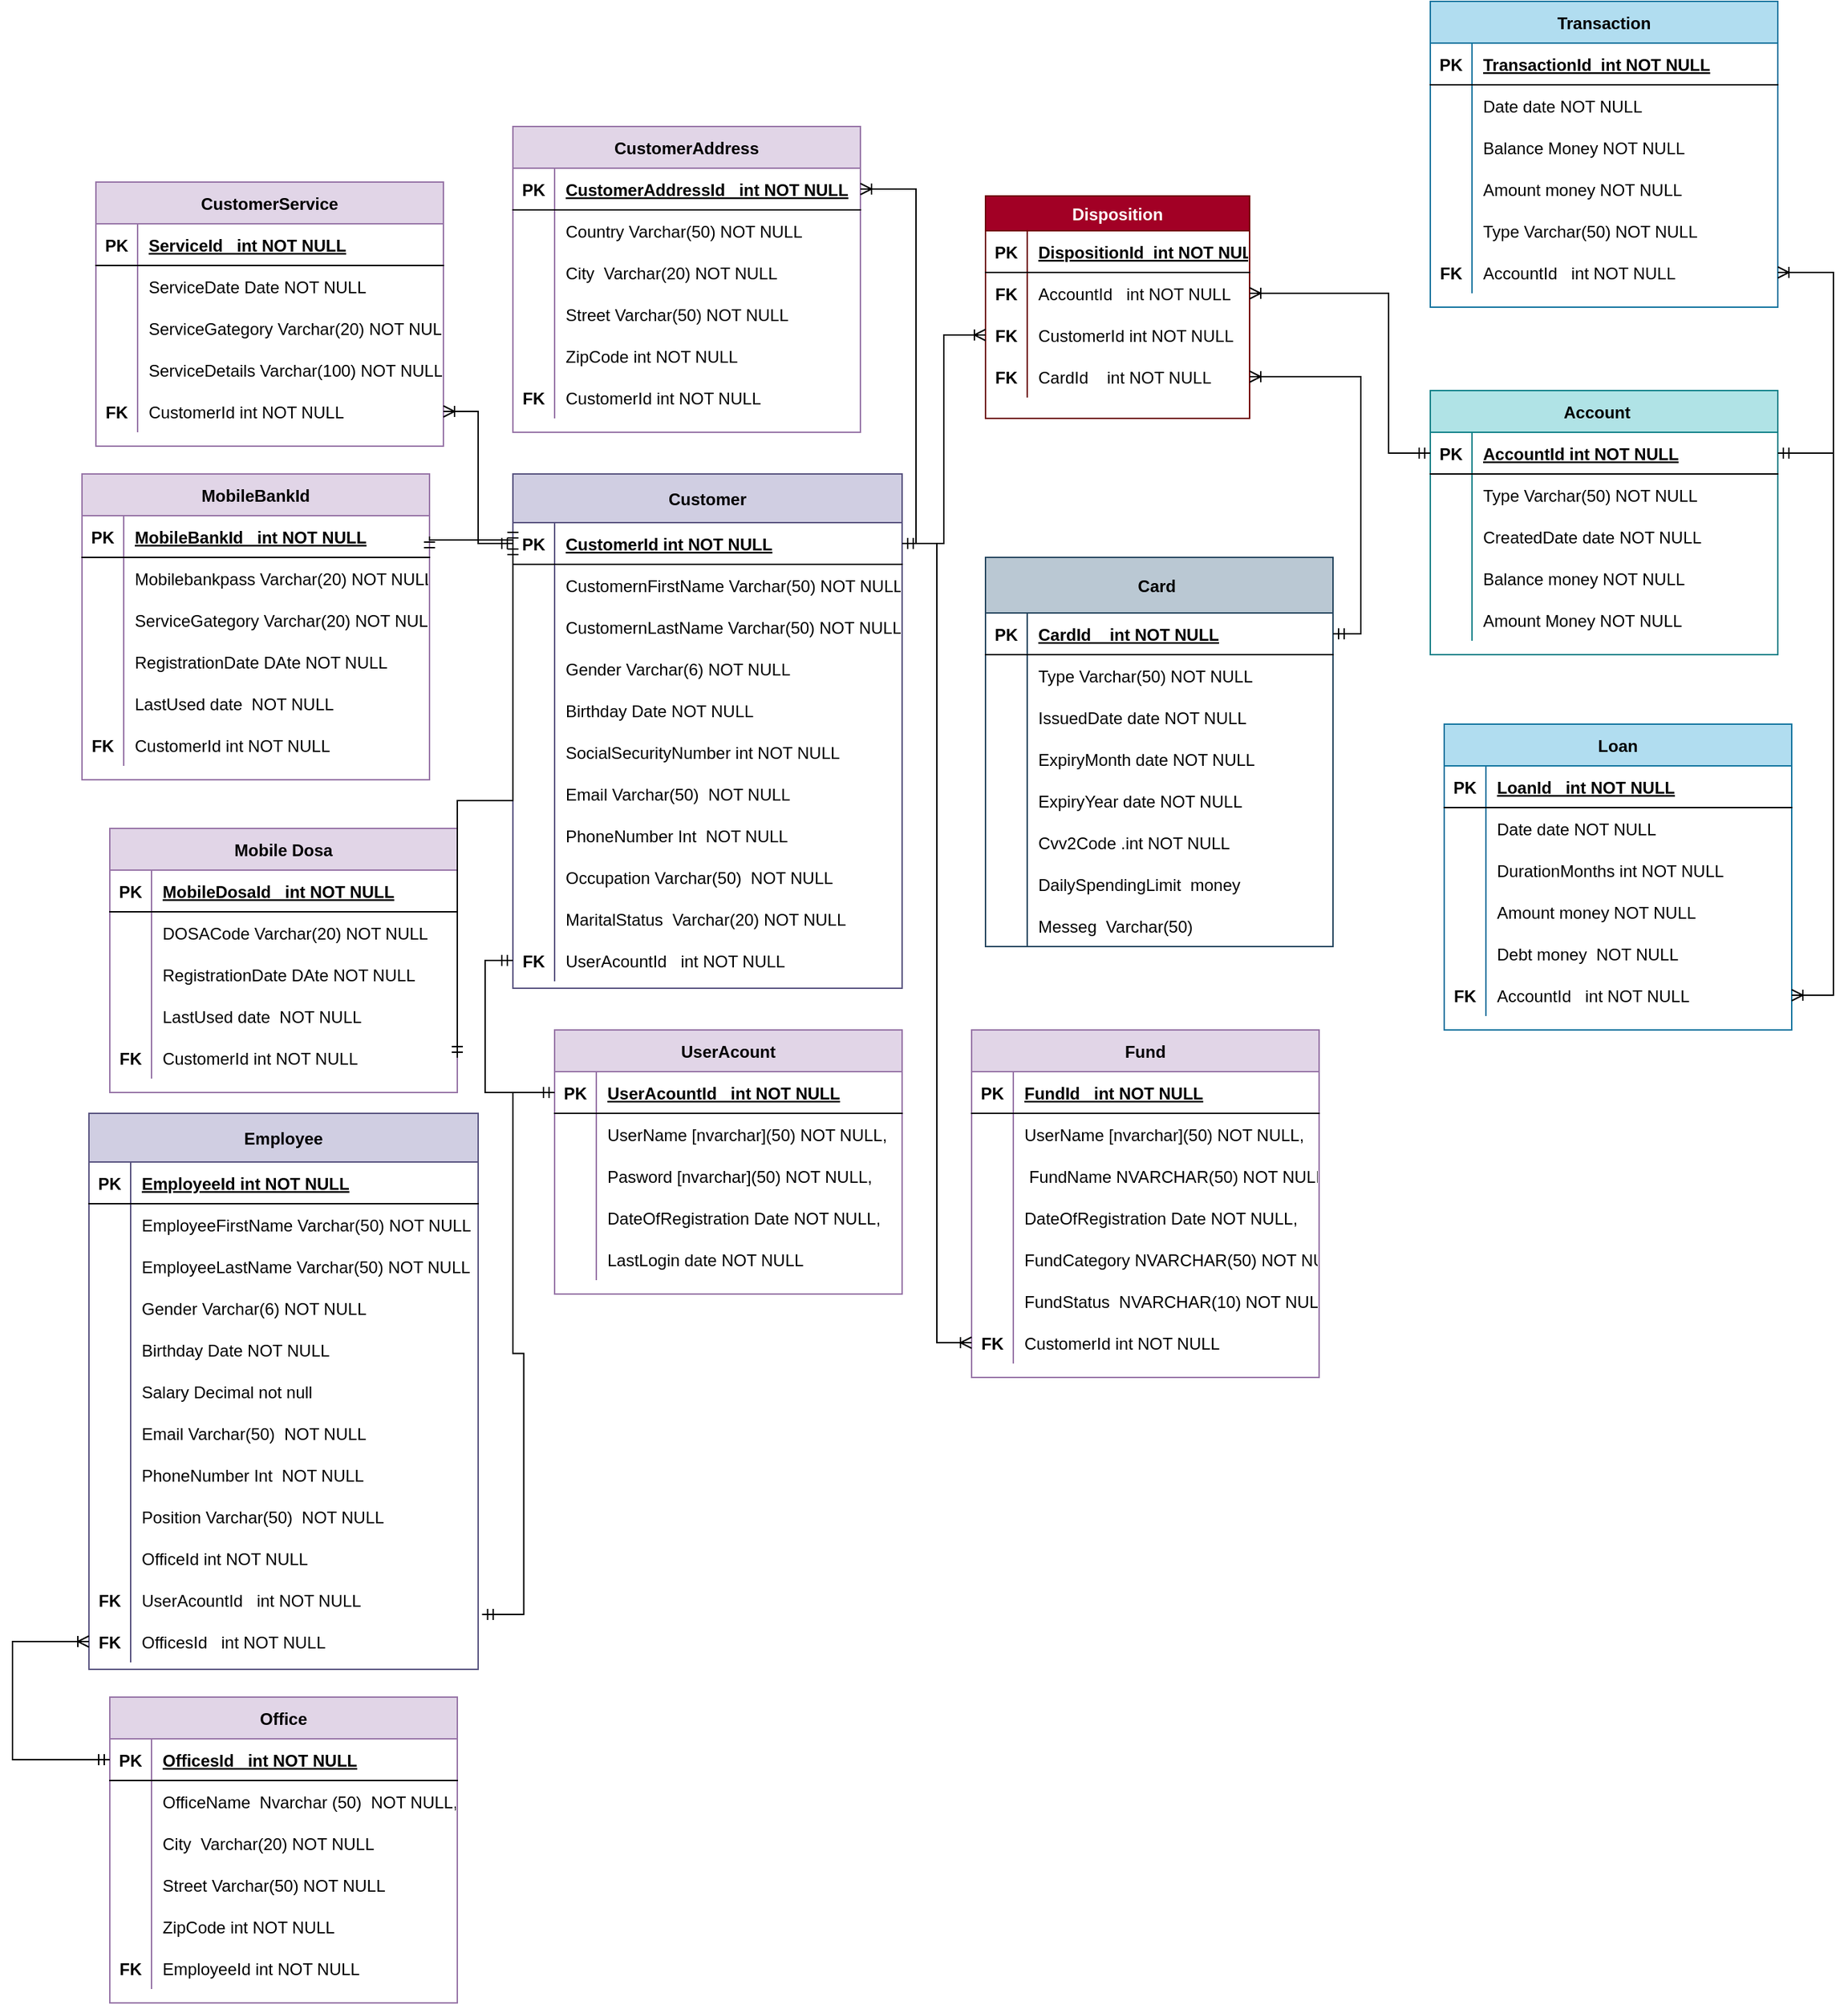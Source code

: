 <mxfile version="21.7.5" type="device">
  <diagram id="R2lEEEUBdFMjLlhIrx00" name="Page-1">
    <mxGraphModel dx="1886" dy="1706" grid="1" gridSize="10" guides="1" tooltips="1" connect="1" arrows="1" fold="1" page="1" pageScale="1" pageWidth="850" pageHeight="1100" math="0" shadow="0" extFonts="Permanent Marker^https://fonts.googleapis.com/css?family=Permanent+Marker">
      <root>
        <mxCell id="0" />
        <mxCell id="1" parent="0" />
        <mxCell id="C-vyLk0tnHw3VtMMgP7b-2" value="CustomerAddress" style="shape=table;startSize=30;container=1;collapsible=1;childLayout=tableLayout;fixedRows=1;rowLines=0;fontStyle=1;align=center;resizeLast=1;fillColor=#e1d5e7;strokeColor=#9673a6;" parent="1" vertex="1">
          <mxGeometry x="-210" y="-90" width="250" height="220" as="geometry" />
        </mxCell>
        <mxCell id="C-vyLk0tnHw3VtMMgP7b-3" value="" style="shape=partialRectangle;collapsible=0;dropTarget=0;pointerEvents=0;fillColor=none;points=[[0,0.5],[1,0.5]];portConstraint=eastwest;top=0;left=0;right=0;bottom=1;" parent="C-vyLk0tnHw3VtMMgP7b-2" vertex="1">
          <mxGeometry y="30" width="250" height="30" as="geometry" />
        </mxCell>
        <mxCell id="C-vyLk0tnHw3VtMMgP7b-4" value="PK" style="shape=partialRectangle;overflow=hidden;connectable=0;fillColor=none;top=0;left=0;bottom=0;right=0;fontStyle=1;" parent="C-vyLk0tnHw3VtMMgP7b-3" vertex="1">
          <mxGeometry width="30" height="30" as="geometry">
            <mxRectangle width="30" height="30" as="alternateBounds" />
          </mxGeometry>
        </mxCell>
        <mxCell id="C-vyLk0tnHw3VtMMgP7b-5" value="CustomerAddressId   int NOT NULL " style="shape=partialRectangle;overflow=hidden;connectable=0;fillColor=none;top=0;left=0;bottom=0;right=0;align=left;spacingLeft=6;fontStyle=5;" parent="C-vyLk0tnHw3VtMMgP7b-3" vertex="1">
          <mxGeometry x="30" width="220" height="30" as="geometry">
            <mxRectangle width="220" height="30" as="alternateBounds" />
          </mxGeometry>
        </mxCell>
        <mxCell id="C-vyLk0tnHw3VtMMgP7b-6" value="" style="shape=partialRectangle;collapsible=0;dropTarget=0;pointerEvents=0;fillColor=none;points=[[0,0.5],[1,0.5]];portConstraint=eastwest;top=0;left=0;right=0;bottom=0;" parent="C-vyLk0tnHw3VtMMgP7b-2" vertex="1">
          <mxGeometry y="60" width="250" height="30" as="geometry" />
        </mxCell>
        <mxCell id="C-vyLk0tnHw3VtMMgP7b-7" value="" style="shape=partialRectangle;overflow=hidden;connectable=0;fillColor=none;top=0;left=0;bottom=0;right=0;" parent="C-vyLk0tnHw3VtMMgP7b-6" vertex="1">
          <mxGeometry width="30" height="30" as="geometry">
            <mxRectangle width="30" height="30" as="alternateBounds" />
          </mxGeometry>
        </mxCell>
        <mxCell id="C-vyLk0tnHw3VtMMgP7b-8" value="Country Varchar(50) NOT NULL" style="shape=partialRectangle;overflow=hidden;connectable=0;fillColor=none;top=0;left=0;bottom=0;right=0;align=left;spacingLeft=6;" parent="C-vyLk0tnHw3VtMMgP7b-6" vertex="1">
          <mxGeometry x="30" width="220" height="30" as="geometry">
            <mxRectangle width="220" height="30" as="alternateBounds" />
          </mxGeometry>
        </mxCell>
        <mxCell id="C-vyLk0tnHw3VtMMgP7b-9" value="" style="shape=partialRectangle;collapsible=0;dropTarget=0;pointerEvents=0;fillColor=none;points=[[0,0.5],[1,0.5]];portConstraint=eastwest;top=0;left=0;right=0;bottom=0;" parent="C-vyLk0tnHw3VtMMgP7b-2" vertex="1">
          <mxGeometry y="90" width="250" height="30" as="geometry" />
        </mxCell>
        <mxCell id="C-vyLk0tnHw3VtMMgP7b-10" value="" style="shape=partialRectangle;overflow=hidden;connectable=0;fillColor=none;top=0;left=0;bottom=0;right=0;" parent="C-vyLk0tnHw3VtMMgP7b-9" vertex="1">
          <mxGeometry width="30" height="30" as="geometry">
            <mxRectangle width="30" height="30" as="alternateBounds" />
          </mxGeometry>
        </mxCell>
        <mxCell id="C-vyLk0tnHw3VtMMgP7b-11" value="City  Varchar(20) NOT NULL" style="shape=partialRectangle;overflow=hidden;connectable=0;fillColor=none;top=0;left=0;bottom=0;right=0;align=left;spacingLeft=6;" parent="C-vyLk0tnHw3VtMMgP7b-9" vertex="1">
          <mxGeometry x="30" width="220" height="30" as="geometry">
            <mxRectangle width="220" height="30" as="alternateBounds" />
          </mxGeometry>
        </mxCell>
        <mxCell id="I9bzhmCPNbaeY-nlCaui-22" value="" style="shape=partialRectangle;collapsible=0;dropTarget=0;pointerEvents=0;fillColor=none;points=[[0,0.5],[1,0.5]];portConstraint=eastwest;top=0;left=0;right=0;bottom=0;" parent="C-vyLk0tnHw3VtMMgP7b-2" vertex="1">
          <mxGeometry y="120" width="250" height="30" as="geometry" />
        </mxCell>
        <mxCell id="I9bzhmCPNbaeY-nlCaui-23" value="" style="shape=partialRectangle;overflow=hidden;connectable=0;fillColor=none;top=0;left=0;bottom=0;right=0;" parent="I9bzhmCPNbaeY-nlCaui-22" vertex="1">
          <mxGeometry width="30" height="30" as="geometry">
            <mxRectangle width="30" height="30" as="alternateBounds" />
          </mxGeometry>
        </mxCell>
        <mxCell id="I9bzhmCPNbaeY-nlCaui-24" value="Street Varchar(50) NOT NULL" style="shape=partialRectangle;overflow=hidden;connectable=0;fillColor=none;top=0;left=0;bottom=0;right=0;align=left;spacingLeft=6;" parent="I9bzhmCPNbaeY-nlCaui-22" vertex="1">
          <mxGeometry x="30" width="220" height="30" as="geometry">
            <mxRectangle width="220" height="30" as="alternateBounds" />
          </mxGeometry>
        </mxCell>
        <mxCell id="I9bzhmCPNbaeY-nlCaui-25" value="" style="shape=partialRectangle;collapsible=0;dropTarget=0;pointerEvents=0;fillColor=none;points=[[0,0.5],[1,0.5]];portConstraint=eastwest;top=0;left=0;right=0;bottom=0;" parent="C-vyLk0tnHw3VtMMgP7b-2" vertex="1">
          <mxGeometry y="150" width="250" height="30" as="geometry" />
        </mxCell>
        <mxCell id="I9bzhmCPNbaeY-nlCaui-26" value="" style="shape=partialRectangle;overflow=hidden;connectable=0;fillColor=none;top=0;left=0;bottom=0;right=0;" parent="I9bzhmCPNbaeY-nlCaui-25" vertex="1">
          <mxGeometry width="30" height="30" as="geometry">
            <mxRectangle width="30" height="30" as="alternateBounds" />
          </mxGeometry>
        </mxCell>
        <mxCell id="I9bzhmCPNbaeY-nlCaui-27" value="ZipCode int NOT NULL" style="shape=partialRectangle;overflow=hidden;connectable=0;fillColor=none;top=0;left=0;bottom=0;right=0;align=left;spacingLeft=6;" parent="I9bzhmCPNbaeY-nlCaui-25" vertex="1">
          <mxGeometry x="30" width="220" height="30" as="geometry">
            <mxRectangle width="220" height="30" as="alternateBounds" />
          </mxGeometry>
        </mxCell>
        <mxCell id="I9bzhmCPNbaeY-nlCaui-28" value="" style="shape=partialRectangle;collapsible=0;dropTarget=0;pointerEvents=0;fillColor=none;points=[[0,0.5],[1,0.5]];portConstraint=eastwest;top=0;left=0;right=0;bottom=0;" parent="C-vyLk0tnHw3VtMMgP7b-2" vertex="1">
          <mxGeometry y="180" width="250" height="30" as="geometry" />
        </mxCell>
        <mxCell id="I9bzhmCPNbaeY-nlCaui-29" value="FK" style="shape=partialRectangle;overflow=hidden;connectable=0;fillColor=none;top=0;left=0;bottom=0;right=0;fontStyle=1" parent="I9bzhmCPNbaeY-nlCaui-28" vertex="1">
          <mxGeometry width="30" height="30" as="geometry">
            <mxRectangle width="30" height="30" as="alternateBounds" />
          </mxGeometry>
        </mxCell>
        <mxCell id="I9bzhmCPNbaeY-nlCaui-30" value="CustomerId int NOT NULL" style="shape=partialRectangle;overflow=hidden;connectable=0;fillColor=none;top=0;left=0;bottom=0;right=0;align=left;spacingLeft=6;" parent="I9bzhmCPNbaeY-nlCaui-28" vertex="1">
          <mxGeometry x="30" width="220" height="30" as="geometry">
            <mxRectangle width="220" height="30" as="alternateBounds" />
          </mxGeometry>
        </mxCell>
        <mxCell id="C-vyLk0tnHw3VtMMgP7b-23" value="Customer" style="shape=table;startSize=35;container=1;collapsible=1;childLayout=tableLayout;fixedRows=1;rowLines=0;fontStyle=1;align=center;resizeLast=1;fillColor=#d0cee2;strokeColor=#56517e;" parent="1" vertex="1">
          <mxGeometry x="-210" y="160" width="280" height="370" as="geometry" />
        </mxCell>
        <mxCell id="C-vyLk0tnHw3VtMMgP7b-24" value="" style="shape=partialRectangle;collapsible=0;dropTarget=0;pointerEvents=0;fillColor=none;points=[[0,0.5],[1,0.5]];portConstraint=eastwest;top=0;left=0;right=0;bottom=1;" parent="C-vyLk0tnHw3VtMMgP7b-23" vertex="1">
          <mxGeometry y="35" width="280" height="30" as="geometry" />
        </mxCell>
        <mxCell id="C-vyLk0tnHw3VtMMgP7b-25" value="PK" style="shape=partialRectangle;overflow=hidden;connectable=0;fillColor=none;top=0;left=0;bottom=0;right=0;fontStyle=1;" parent="C-vyLk0tnHw3VtMMgP7b-24" vertex="1">
          <mxGeometry width="30" height="30" as="geometry">
            <mxRectangle width="30" height="30" as="alternateBounds" />
          </mxGeometry>
        </mxCell>
        <mxCell id="C-vyLk0tnHw3VtMMgP7b-26" value="CustomerId int NOT NULL " style="shape=partialRectangle;overflow=hidden;connectable=0;fillColor=none;top=0;left=0;bottom=0;right=0;align=left;spacingLeft=6;fontStyle=5;" parent="C-vyLk0tnHw3VtMMgP7b-24" vertex="1">
          <mxGeometry x="30" width="250" height="30" as="geometry">
            <mxRectangle width="250" height="30" as="alternateBounds" />
          </mxGeometry>
        </mxCell>
        <mxCell id="C-vyLk0tnHw3VtMMgP7b-27" value="" style="shape=partialRectangle;collapsible=0;dropTarget=0;pointerEvents=0;fillColor=none;points=[[0,0.5],[1,0.5]];portConstraint=eastwest;top=0;left=0;right=0;bottom=0;" parent="C-vyLk0tnHw3VtMMgP7b-23" vertex="1">
          <mxGeometry y="65" width="280" height="30" as="geometry" />
        </mxCell>
        <mxCell id="C-vyLk0tnHw3VtMMgP7b-28" value="" style="shape=partialRectangle;overflow=hidden;connectable=0;fillColor=none;top=0;left=0;bottom=0;right=0;" parent="C-vyLk0tnHw3VtMMgP7b-27" vertex="1">
          <mxGeometry width="30" height="30" as="geometry">
            <mxRectangle width="30" height="30" as="alternateBounds" />
          </mxGeometry>
        </mxCell>
        <mxCell id="C-vyLk0tnHw3VtMMgP7b-29" value="CustomernFirstName Varchar(50) NOT NULL" style="shape=partialRectangle;overflow=hidden;connectable=0;fillColor=none;top=0;left=0;bottom=0;right=0;align=left;spacingLeft=6;" parent="C-vyLk0tnHw3VtMMgP7b-27" vertex="1">
          <mxGeometry x="30" width="250" height="30" as="geometry">
            <mxRectangle width="250" height="30" as="alternateBounds" />
          </mxGeometry>
        </mxCell>
        <mxCell id="I9bzhmCPNbaeY-nlCaui-1" value="" style="shape=partialRectangle;collapsible=0;dropTarget=0;pointerEvents=0;fillColor=none;points=[[0,0.5],[1,0.5]];portConstraint=eastwest;top=0;left=0;right=0;bottom=0;" parent="C-vyLk0tnHw3VtMMgP7b-23" vertex="1">
          <mxGeometry y="95" width="280" height="30" as="geometry" />
        </mxCell>
        <mxCell id="I9bzhmCPNbaeY-nlCaui-2" value="" style="shape=partialRectangle;overflow=hidden;connectable=0;fillColor=none;top=0;left=0;bottom=0;right=0;" parent="I9bzhmCPNbaeY-nlCaui-1" vertex="1">
          <mxGeometry width="30" height="30" as="geometry">
            <mxRectangle width="30" height="30" as="alternateBounds" />
          </mxGeometry>
        </mxCell>
        <mxCell id="I9bzhmCPNbaeY-nlCaui-3" value="CustomernLastName Varchar(50) NOT NULL" style="shape=partialRectangle;overflow=hidden;connectable=0;fillColor=none;top=0;left=0;bottom=0;right=0;align=left;spacingLeft=6;" parent="I9bzhmCPNbaeY-nlCaui-1" vertex="1">
          <mxGeometry x="30" width="250" height="30" as="geometry">
            <mxRectangle width="250" height="30" as="alternateBounds" />
          </mxGeometry>
        </mxCell>
        <mxCell id="I9bzhmCPNbaeY-nlCaui-4" value="" style="shape=partialRectangle;collapsible=0;dropTarget=0;pointerEvents=0;fillColor=none;points=[[0,0.5],[1,0.5]];portConstraint=eastwest;top=0;left=0;right=0;bottom=0;" parent="C-vyLk0tnHw3VtMMgP7b-23" vertex="1">
          <mxGeometry y="125" width="280" height="30" as="geometry" />
        </mxCell>
        <mxCell id="I9bzhmCPNbaeY-nlCaui-5" value="" style="shape=partialRectangle;overflow=hidden;connectable=0;fillColor=none;top=0;left=0;bottom=0;right=0;" parent="I9bzhmCPNbaeY-nlCaui-4" vertex="1">
          <mxGeometry width="30" height="30" as="geometry">
            <mxRectangle width="30" height="30" as="alternateBounds" />
          </mxGeometry>
        </mxCell>
        <mxCell id="I9bzhmCPNbaeY-nlCaui-6" value="Gender Varchar(6) NOT NULL" style="shape=partialRectangle;overflow=hidden;connectable=0;fillColor=none;top=0;left=0;bottom=0;right=0;align=left;spacingLeft=6;" parent="I9bzhmCPNbaeY-nlCaui-4" vertex="1">
          <mxGeometry x="30" width="250" height="30" as="geometry">
            <mxRectangle width="250" height="30" as="alternateBounds" />
          </mxGeometry>
        </mxCell>
        <mxCell id="I9bzhmCPNbaeY-nlCaui-8" value="" style="shape=partialRectangle;collapsible=0;dropTarget=0;pointerEvents=0;fillColor=none;points=[[0,0.5],[1,0.5]];portConstraint=eastwest;top=0;left=0;right=0;bottom=0;" parent="C-vyLk0tnHw3VtMMgP7b-23" vertex="1">
          <mxGeometry y="155" width="280" height="30" as="geometry" />
        </mxCell>
        <mxCell id="I9bzhmCPNbaeY-nlCaui-9" value="" style="shape=partialRectangle;overflow=hidden;connectable=0;fillColor=none;top=0;left=0;bottom=0;right=0;" parent="I9bzhmCPNbaeY-nlCaui-8" vertex="1">
          <mxGeometry width="30" height="30" as="geometry">
            <mxRectangle width="30" height="30" as="alternateBounds" />
          </mxGeometry>
        </mxCell>
        <mxCell id="I9bzhmCPNbaeY-nlCaui-10" value="Birthday Date NOT NULL" style="shape=partialRectangle;overflow=hidden;connectable=0;fillColor=none;top=0;left=0;bottom=0;right=0;align=left;spacingLeft=6;" parent="I9bzhmCPNbaeY-nlCaui-8" vertex="1">
          <mxGeometry x="30" width="250" height="30" as="geometry">
            <mxRectangle width="250" height="30" as="alternateBounds" />
          </mxGeometry>
        </mxCell>
        <mxCell id="I9bzhmCPNbaeY-nlCaui-12" value="" style="shape=partialRectangle;collapsible=0;dropTarget=0;pointerEvents=0;fillColor=none;points=[[0,0.5],[1,0.5]];portConstraint=eastwest;top=0;left=0;right=0;bottom=0;" parent="C-vyLk0tnHw3VtMMgP7b-23" vertex="1">
          <mxGeometry y="185" width="280" height="30" as="geometry" />
        </mxCell>
        <mxCell id="I9bzhmCPNbaeY-nlCaui-13" value="" style="shape=partialRectangle;overflow=hidden;connectable=0;fillColor=none;top=0;left=0;bottom=0;right=0;" parent="I9bzhmCPNbaeY-nlCaui-12" vertex="1">
          <mxGeometry width="30" height="30" as="geometry">
            <mxRectangle width="30" height="30" as="alternateBounds" />
          </mxGeometry>
        </mxCell>
        <mxCell id="I9bzhmCPNbaeY-nlCaui-14" value="SocialSecurityNumber int NOT NULL" style="shape=partialRectangle;overflow=hidden;connectable=0;fillColor=none;top=0;left=0;bottom=0;right=0;align=left;spacingLeft=6;" parent="I9bzhmCPNbaeY-nlCaui-12" vertex="1">
          <mxGeometry x="30" width="250" height="30" as="geometry">
            <mxRectangle width="250" height="30" as="alternateBounds" />
          </mxGeometry>
        </mxCell>
        <mxCell id="I9bzhmCPNbaeY-nlCaui-15" value="" style="shape=partialRectangle;collapsible=0;dropTarget=0;pointerEvents=0;fillColor=none;points=[[0,0.5],[1,0.5]];portConstraint=eastwest;top=0;left=0;right=0;bottom=0;" parent="C-vyLk0tnHw3VtMMgP7b-23" vertex="1">
          <mxGeometry y="215" width="280" height="30" as="geometry" />
        </mxCell>
        <mxCell id="I9bzhmCPNbaeY-nlCaui-16" value="" style="shape=partialRectangle;overflow=hidden;connectable=0;fillColor=none;top=0;left=0;bottom=0;right=0;" parent="I9bzhmCPNbaeY-nlCaui-15" vertex="1">
          <mxGeometry width="30" height="30" as="geometry">
            <mxRectangle width="30" height="30" as="alternateBounds" />
          </mxGeometry>
        </mxCell>
        <mxCell id="I9bzhmCPNbaeY-nlCaui-17" value="Email Varchar(50)  NOT NULL" style="shape=partialRectangle;overflow=hidden;connectable=0;fillColor=none;top=0;left=0;bottom=0;right=0;align=left;spacingLeft=6;" parent="I9bzhmCPNbaeY-nlCaui-15" vertex="1">
          <mxGeometry x="30" width="250" height="30" as="geometry">
            <mxRectangle width="250" height="30" as="alternateBounds" />
          </mxGeometry>
        </mxCell>
        <mxCell id="I9bzhmCPNbaeY-nlCaui-18" value="" style="shape=partialRectangle;collapsible=0;dropTarget=0;pointerEvents=0;fillColor=none;points=[[0,0.5],[1,0.5]];portConstraint=eastwest;top=0;left=0;right=0;bottom=0;" parent="C-vyLk0tnHw3VtMMgP7b-23" vertex="1">
          <mxGeometry y="245" width="280" height="30" as="geometry" />
        </mxCell>
        <mxCell id="I9bzhmCPNbaeY-nlCaui-19" value="" style="shape=partialRectangle;overflow=hidden;connectable=0;fillColor=none;top=0;left=0;bottom=0;right=0;" parent="I9bzhmCPNbaeY-nlCaui-18" vertex="1">
          <mxGeometry width="30" height="30" as="geometry">
            <mxRectangle width="30" height="30" as="alternateBounds" />
          </mxGeometry>
        </mxCell>
        <mxCell id="I9bzhmCPNbaeY-nlCaui-20" value="PhoneNumber Int  NOT NULL" style="shape=partialRectangle;overflow=hidden;connectable=0;fillColor=none;top=0;left=0;bottom=0;right=0;align=left;spacingLeft=6;" parent="I9bzhmCPNbaeY-nlCaui-18" vertex="1">
          <mxGeometry x="30" width="250" height="30" as="geometry">
            <mxRectangle width="250" height="30" as="alternateBounds" />
          </mxGeometry>
        </mxCell>
        <mxCell id="Jk16HJtIcMPGBPHsO_Er-1" value="" style="shape=partialRectangle;collapsible=0;dropTarget=0;pointerEvents=0;fillColor=none;points=[[0,0.5],[1,0.5]];portConstraint=eastwest;top=0;left=0;right=0;bottom=0;" parent="C-vyLk0tnHw3VtMMgP7b-23" vertex="1">
          <mxGeometry y="275" width="280" height="30" as="geometry" />
        </mxCell>
        <mxCell id="Jk16HJtIcMPGBPHsO_Er-2" value="" style="shape=partialRectangle;overflow=hidden;connectable=0;fillColor=none;top=0;left=0;bottom=0;right=0;" parent="Jk16HJtIcMPGBPHsO_Er-1" vertex="1">
          <mxGeometry width="30" height="30" as="geometry">
            <mxRectangle width="30" height="30" as="alternateBounds" />
          </mxGeometry>
        </mxCell>
        <mxCell id="Jk16HJtIcMPGBPHsO_Er-3" value="Occupation Varchar(50)  NOT NULL" style="shape=partialRectangle;overflow=hidden;connectable=0;fillColor=none;top=0;left=0;bottom=0;right=0;align=left;spacingLeft=6;" parent="Jk16HJtIcMPGBPHsO_Er-1" vertex="1">
          <mxGeometry x="30" width="250" height="30" as="geometry">
            <mxRectangle width="250" height="30" as="alternateBounds" />
          </mxGeometry>
        </mxCell>
        <mxCell id="Jk16HJtIcMPGBPHsO_Er-4" value="" style="shape=partialRectangle;collapsible=0;dropTarget=0;pointerEvents=0;fillColor=none;points=[[0,0.5],[1,0.5]];portConstraint=eastwest;top=0;left=0;right=0;bottom=0;" parent="C-vyLk0tnHw3VtMMgP7b-23" vertex="1">
          <mxGeometry y="305" width="280" height="30" as="geometry" />
        </mxCell>
        <mxCell id="Jk16HJtIcMPGBPHsO_Er-5" value="" style="shape=partialRectangle;overflow=hidden;connectable=0;fillColor=none;top=0;left=0;bottom=0;right=0;" parent="Jk16HJtIcMPGBPHsO_Er-4" vertex="1">
          <mxGeometry width="30" height="30" as="geometry">
            <mxRectangle width="30" height="30" as="alternateBounds" />
          </mxGeometry>
        </mxCell>
        <mxCell id="Jk16HJtIcMPGBPHsO_Er-6" value="MaritalStatus  Varchar(20) NOT NULL" style="shape=partialRectangle;overflow=hidden;connectable=0;fillColor=none;top=0;left=0;bottom=0;right=0;align=left;spacingLeft=6;" parent="Jk16HJtIcMPGBPHsO_Er-4" vertex="1">
          <mxGeometry x="30" width="250" height="30" as="geometry">
            <mxRectangle width="250" height="30" as="alternateBounds" />
          </mxGeometry>
        </mxCell>
        <mxCell id="YiDXOETjB2GEp3qmzyu4-52" value="" style="shape=partialRectangle;collapsible=0;dropTarget=0;pointerEvents=0;fillColor=none;points=[[0,0.5],[1,0.5]];portConstraint=eastwest;top=0;left=0;right=0;bottom=0;" parent="C-vyLk0tnHw3VtMMgP7b-23" vertex="1">
          <mxGeometry y="335" width="280" height="30" as="geometry" />
        </mxCell>
        <mxCell id="YiDXOETjB2GEp3qmzyu4-53" value="FK" style="shape=partialRectangle;overflow=hidden;connectable=0;fillColor=none;top=0;left=0;bottom=0;right=0;fontStyle=1" parent="YiDXOETjB2GEp3qmzyu4-52" vertex="1">
          <mxGeometry width="30" height="30" as="geometry">
            <mxRectangle width="30" height="30" as="alternateBounds" />
          </mxGeometry>
        </mxCell>
        <mxCell id="YiDXOETjB2GEp3qmzyu4-54" value="UserAcountId   int NOT NULL" style="shape=partialRectangle;overflow=hidden;connectable=0;fillColor=none;top=0;left=0;bottom=0;right=0;align=left;spacingLeft=6;" parent="YiDXOETjB2GEp3qmzyu4-52" vertex="1">
          <mxGeometry x="30" width="250" height="30" as="geometry">
            <mxRectangle width="250" height="30" as="alternateBounds" />
          </mxGeometry>
        </mxCell>
        <mxCell id="I9bzhmCPNbaeY-nlCaui-31" value="Card " style="shape=table;startSize=40;container=1;collapsible=1;childLayout=tableLayout;fixedRows=1;rowLines=0;fontStyle=1;align=center;resizeLast=1;fillColor=#bac8d3;strokeColor=#23445d;" parent="1" vertex="1">
          <mxGeometry x="130" y="220" width="250" height="280" as="geometry" />
        </mxCell>
        <mxCell id="I9bzhmCPNbaeY-nlCaui-32" value="" style="shape=partialRectangle;collapsible=0;dropTarget=0;pointerEvents=0;fillColor=none;points=[[0,0.5],[1,0.5]];portConstraint=eastwest;top=0;left=0;right=0;bottom=1;" parent="I9bzhmCPNbaeY-nlCaui-31" vertex="1">
          <mxGeometry y="40" width="250" height="30" as="geometry" />
        </mxCell>
        <mxCell id="I9bzhmCPNbaeY-nlCaui-33" value="PK" style="shape=partialRectangle;overflow=hidden;connectable=0;fillColor=none;top=0;left=0;bottom=0;right=0;fontStyle=1;" parent="I9bzhmCPNbaeY-nlCaui-32" vertex="1">
          <mxGeometry width="30" height="30" as="geometry">
            <mxRectangle width="30" height="30" as="alternateBounds" />
          </mxGeometry>
        </mxCell>
        <mxCell id="I9bzhmCPNbaeY-nlCaui-34" value="CardId    int NOT NULL " style="shape=partialRectangle;overflow=hidden;connectable=0;fillColor=none;top=0;left=0;bottom=0;right=0;align=left;spacingLeft=6;fontStyle=5;" parent="I9bzhmCPNbaeY-nlCaui-32" vertex="1">
          <mxGeometry x="30" width="220" height="30" as="geometry">
            <mxRectangle width="220" height="30" as="alternateBounds" />
          </mxGeometry>
        </mxCell>
        <mxCell id="I9bzhmCPNbaeY-nlCaui-35" value="" style="shape=partialRectangle;collapsible=0;dropTarget=0;pointerEvents=0;fillColor=none;points=[[0,0.5],[1,0.5]];portConstraint=eastwest;top=0;left=0;right=0;bottom=0;" parent="I9bzhmCPNbaeY-nlCaui-31" vertex="1">
          <mxGeometry y="70" width="250" height="30" as="geometry" />
        </mxCell>
        <mxCell id="I9bzhmCPNbaeY-nlCaui-36" value="" style="shape=partialRectangle;overflow=hidden;connectable=0;fillColor=none;top=0;left=0;bottom=0;right=0;" parent="I9bzhmCPNbaeY-nlCaui-35" vertex="1">
          <mxGeometry width="30" height="30" as="geometry">
            <mxRectangle width="30" height="30" as="alternateBounds" />
          </mxGeometry>
        </mxCell>
        <mxCell id="I9bzhmCPNbaeY-nlCaui-37" value="Type Varchar(50) NOT NULL" style="shape=partialRectangle;overflow=hidden;connectable=0;fillColor=none;top=0;left=0;bottom=0;right=0;align=left;spacingLeft=6;" parent="I9bzhmCPNbaeY-nlCaui-35" vertex="1">
          <mxGeometry x="30" width="220" height="30" as="geometry">
            <mxRectangle width="220" height="30" as="alternateBounds" />
          </mxGeometry>
        </mxCell>
        <mxCell id="I9bzhmCPNbaeY-nlCaui-38" value="" style="shape=partialRectangle;collapsible=0;dropTarget=0;pointerEvents=0;fillColor=none;points=[[0,0.5],[1,0.5]];portConstraint=eastwest;top=0;left=0;right=0;bottom=0;" parent="I9bzhmCPNbaeY-nlCaui-31" vertex="1">
          <mxGeometry y="100" width="250" height="30" as="geometry" />
        </mxCell>
        <mxCell id="I9bzhmCPNbaeY-nlCaui-39" value="" style="shape=partialRectangle;overflow=hidden;connectable=0;fillColor=none;top=0;left=0;bottom=0;right=0;" parent="I9bzhmCPNbaeY-nlCaui-38" vertex="1">
          <mxGeometry width="30" height="30" as="geometry">
            <mxRectangle width="30" height="30" as="alternateBounds" />
          </mxGeometry>
        </mxCell>
        <mxCell id="I9bzhmCPNbaeY-nlCaui-40" value="IssuedDate date NOT NULL" style="shape=partialRectangle;overflow=hidden;connectable=0;fillColor=none;top=0;left=0;bottom=0;right=0;align=left;spacingLeft=6;" parent="I9bzhmCPNbaeY-nlCaui-38" vertex="1">
          <mxGeometry x="30" width="220" height="30" as="geometry">
            <mxRectangle width="220" height="30" as="alternateBounds" />
          </mxGeometry>
        </mxCell>
        <mxCell id="I9bzhmCPNbaeY-nlCaui-41" value="" style="shape=partialRectangle;collapsible=0;dropTarget=0;pointerEvents=0;fillColor=none;points=[[0,0.5],[1,0.5]];portConstraint=eastwest;top=0;left=0;right=0;bottom=0;" parent="I9bzhmCPNbaeY-nlCaui-31" vertex="1">
          <mxGeometry y="130" width="250" height="30" as="geometry" />
        </mxCell>
        <mxCell id="I9bzhmCPNbaeY-nlCaui-42" value="" style="shape=partialRectangle;overflow=hidden;connectable=0;fillColor=none;top=0;left=0;bottom=0;right=0;" parent="I9bzhmCPNbaeY-nlCaui-41" vertex="1">
          <mxGeometry width="30" height="30" as="geometry">
            <mxRectangle width="30" height="30" as="alternateBounds" />
          </mxGeometry>
        </mxCell>
        <mxCell id="I9bzhmCPNbaeY-nlCaui-43" value="ExpiryMonth date NOT NULL" style="shape=partialRectangle;overflow=hidden;connectable=0;fillColor=none;top=0;left=0;bottom=0;right=0;align=left;spacingLeft=6;" parent="I9bzhmCPNbaeY-nlCaui-41" vertex="1">
          <mxGeometry x="30" width="220" height="30" as="geometry">
            <mxRectangle width="220" height="30" as="alternateBounds" />
          </mxGeometry>
        </mxCell>
        <mxCell id="I9bzhmCPNbaeY-nlCaui-44" value="" style="shape=partialRectangle;collapsible=0;dropTarget=0;pointerEvents=0;fillColor=none;points=[[0,0.5],[1,0.5]];portConstraint=eastwest;top=0;left=0;right=0;bottom=0;" parent="I9bzhmCPNbaeY-nlCaui-31" vertex="1">
          <mxGeometry y="160" width="250" height="30" as="geometry" />
        </mxCell>
        <mxCell id="I9bzhmCPNbaeY-nlCaui-45" value="" style="shape=partialRectangle;overflow=hidden;connectable=0;fillColor=none;top=0;left=0;bottom=0;right=0;" parent="I9bzhmCPNbaeY-nlCaui-44" vertex="1">
          <mxGeometry width="30" height="30" as="geometry">
            <mxRectangle width="30" height="30" as="alternateBounds" />
          </mxGeometry>
        </mxCell>
        <mxCell id="I9bzhmCPNbaeY-nlCaui-46" value="ExpiryYear date NOT NULL" style="shape=partialRectangle;overflow=hidden;connectable=0;fillColor=none;top=0;left=0;bottom=0;right=0;align=left;spacingLeft=6;" parent="I9bzhmCPNbaeY-nlCaui-44" vertex="1">
          <mxGeometry x="30" width="220" height="30" as="geometry">
            <mxRectangle width="220" height="30" as="alternateBounds" />
          </mxGeometry>
        </mxCell>
        <mxCell id="I9bzhmCPNbaeY-nlCaui-47" value="" style="shape=partialRectangle;collapsible=0;dropTarget=0;pointerEvents=0;fillColor=none;points=[[0,0.5],[1,0.5]];portConstraint=eastwest;top=0;left=0;right=0;bottom=0;" parent="I9bzhmCPNbaeY-nlCaui-31" vertex="1">
          <mxGeometry y="190" width="250" height="30" as="geometry" />
        </mxCell>
        <mxCell id="I9bzhmCPNbaeY-nlCaui-48" value="" style="shape=partialRectangle;overflow=hidden;connectable=0;fillColor=none;top=0;left=0;bottom=0;right=0;fontStyle=1" parent="I9bzhmCPNbaeY-nlCaui-47" vertex="1">
          <mxGeometry width="30" height="30" as="geometry">
            <mxRectangle width="30" height="30" as="alternateBounds" />
          </mxGeometry>
        </mxCell>
        <mxCell id="I9bzhmCPNbaeY-nlCaui-49" value="Cvv2Code .int NOT NULL" style="shape=partialRectangle;overflow=hidden;connectable=0;fillColor=none;top=0;left=0;bottom=0;right=0;align=left;spacingLeft=6;" parent="I9bzhmCPNbaeY-nlCaui-47" vertex="1">
          <mxGeometry x="30" width="220" height="30" as="geometry">
            <mxRectangle width="220" height="30" as="alternateBounds" />
          </mxGeometry>
        </mxCell>
        <mxCell id="hMjqtRfeLrMolF2wKgBs-1" value="" style="shape=partialRectangle;collapsible=0;dropTarget=0;pointerEvents=0;fillColor=none;points=[[0,0.5],[1,0.5]];portConstraint=eastwest;top=0;left=0;right=0;bottom=0;" parent="I9bzhmCPNbaeY-nlCaui-31" vertex="1">
          <mxGeometry y="220" width="250" height="30" as="geometry" />
        </mxCell>
        <mxCell id="hMjqtRfeLrMolF2wKgBs-2" value="" style="shape=partialRectangle;overflow=hidden;connectable=0;fillColor=none;top=0;left=0;bottom=0;right=0;fontStyle=1" parent="hMjqtRfeLrMolF2wKgBs-1" vertex="1">
          <mxGeometry width="30" height="30" as="geometry">
            <mxRectangle width="30" height="30" as="alternateBounds" />
          </mxGeometry>
        </mxCell>
        <mxCell id="hMjqtRfeLrMolF2wKgBs-3" value="DailySpendingLimit  money " style="shape=partialRectangle;overflow=hidden;connectable=0;fillColor=none;top=0;left=0;bottom=0;right=0;align=left;spacingLeft=6;" parent="hMjqtRfeLrMolF2wKgBs-1" vertex="1">
          <mxGeometry x="30" width="220" height="30" as="geometry">
            <mxRectangle width="220" height="30" as="alternateBounds" />
          </mxGeometry>
        </mxCell>
        <mxCell id="Jk16HJtIcMPGBPHsO_Er-7" value="" style="shape=partialRectangle;collapsible=0;dropTarget=0;pointerEvents=0;fillColor=none;points=[[0,0.5],[1,0.5]];portConstraint=eastwest;top=0;left=0;right=0;bottom=0;" parent="I9bzhmCPNbaeY-nlCaui-31" vertex="1">
          <mxGeometry y="250" width="250" height="30" as="geometry" />
        </mxCell>
        <mxCell id="Jk16HJtIcMPGBPHsO_Er-8" value="" style="shape=partialRectangle;overflow=hidden;connectable=0;fillColor=none;top=0;left=0;bottom=0;right=0;fontStyle=1" parent="Jk16HJtIcMPGBPHsO_Er-7" vertex="1">
          <mxGeometry width="30" height="30" as="geometry">
            <mxRectangle width="30" height="30" as="alternateBounds" />
          </mxGeometry>
        </mxCell>
        <mxCell id="Jk16HJtIcMPGBPHsO_Er-9" value="Messeg  Varchar(50) " style="shape=partialRectangle;overflow=hidden;connectable=0;fillColor=none;top=0;left=0;bottom=0;right=0;align=left;spacingLeft=6;" parent="Jk16HJtIcMPGBPHsO_Er-7" vertex="1">
          <mxGeometry x="30" width="220" height="30" as="geometry">
            <mxRectangle width="220" height="30" as="alternateBounds" />
          </mxGeometry>
        </mxCell>
        <mxCell id="I9bzhmCPNbaeY-nlCaui-55" value="Account   " style="shape=table;startSize=30;container=1;collapsible=1;childLayout=tableLayout;fixedRows=1;rowLines=0;fontStyle=1;align=center;resizeLast=1;fillColor=#b0e3e6;strokeColor=#0e8088;" parent="1" vertex="1">
          <mxGeometry x="450" y="100" width="250" height="190" as="geometry" />
        </mxCell>
        <mxCell id="I9bzhmCPNbaeY-nlCaui-56" value="" style="shape=partialRectangle;collapsible=0;dropTarget=0;pointerEvents=0;fillColor=none;points=[[0,0.5],[1,0.5]];portConstraint=eastwest;top=0;left=0;right=0;bottom=1;" parent="I9bzhmCPNbaeY-nlCaui-55" vertex="1">
          <mxGeometry y="30" width="250" height="30" as="geometry" />
        </mxCell>
        <mxCell id="I9bzhmCPNbaeY-nlCaui-57" value="PK" style="shape=partialRectangle;overflow=hidden;connectable=0;fillColor=none;top=0;left=0;bottom=0;right=0;fontStyle=1;" parent="I9bzhmCPNbaeY-nlCaui-56" vertex="1">
          <mxGeometry width="30" height="30" as="geometry">
            <mxRectangle width="30" height="30" as="alternateBounds" />
          </mxGeometry>
        </mxCell>
        <mxCell id="I9bzhmCPNbaeY-nlCaui-58" value="AccountId int NOT NULL " style="shape=partialRectangle;overflow=hidden;connectable=0;fillColor=none;top=0;left=0;bottom=0;right=0;align=left;spacingLeft=6;fontStyle=5;" parent="I9bzhmCPNbaeY-nlCaui-56" vertex="1">
          <mxGeometry x="30" width="220" height="30" as="geometry">
            <mxRectangle width="220" height="30" as="alternateBounds" />
          </mxGeometry>
        </mxCell>
        <mxCell id="I9bzhmCPNbaeY-nlCaui-59" value="" style="shape=partialRectangle;collapsible=0;dropTarget=0;pointerEvents=0;fillColor=none;points=[[0,0.5],[1,0.5]];portConstraint=eastwest;top=0;left=0;right=0;bottom=0;" parent="I9bzhmCPNbaeY-nlCaui-55" vertex="1">
          <mxGeometry y="60" width="250" height="30" as="geometry" />
        </mxCell>
        <mxCell id="I9bzhmCPNbaeY-nlCaui-60" value="" style="shape=partialRectangle;overflow=hidden;connectable=0;fillColor=none;top=0;left=0;bottom=0;right=0;" parent="I9bzhmCPNbaeY-nlCaui-59" vertex="1">
          <mxGeometry width="30" height="30" as="geometry">
            <mxRectangle width="30" height="30" as="alternateBounds" />
          </mxGeometry>
        </mxCell>
        <mxCell id="I9bzhmCPNbaeY-nlCaui-61" value="Type Varchar(50) NOT NULL" style="shape=partialRectangle;overflow=hidden;connectable=0;fillColor=none;top=0;left=0;bottom=0;right=0;align=left;spacingLeft=6;" parent="I9bzhmCPNbaeY-nlCaui-59" vertex="1">
          <mxGeometry x="30" width="220" height="30" as="geometry">
            <mxRectangle width="220" height="30" as="alternateBounds" />
          </mxGeometry>
        </mxCell>
        <mxCell id="I9bzhmCPNbaeY-nlCaui-62" value="" style="shape=partialRectangle;collapsible=0;dropTarget=0;pointerEvents=0;fillColor=none;points=[[0,0.5],[1,0.5]];portConstraint=eastwest;top=0;left=0;right=0;bottom=0;" parent="I9bzhmCPNbaeY-nlCaui-55" vertex="1">
          <mxGeometry y="90" width="250" height="30" as="geometry" />
        </mxCell>
        <mxCell id="I9bzhmCPNbaeY-nlCaui-63" value="" style="shape=partialRectangle;overflow=hidden;connectable=0;fillColor=none;top=0;left=0;bottom=0;right=0;" parent="I9bzhmCPNbaeY-nlCaui-62" vertex="1">
          <mxGeometry width="30" height="30" as="geometry">
            <mxRectangle width="30" height="30" as="alternateBounds" />
          </mxGeometry>
        </mxCell>
        <mxCell id="I9bzhmCPNbaeY-nlCaui-64" value="CreatedDate date NOT NULL" style="shape=partialRectangle;overflow=hidden;connectable=0;fillColor=none;top=0;left=0;bottom=0;right=0;align=left;spacingLeft=6;" parent="I9bzhmCPNbaeY-nlCaui-62" vertex="1">
          <mxGeometry x="30" width="220" height="30" as="geometry">
            <mxRectangle width="220" height="30" as="alternateBounds" />
          </mxGeometry>
        </mxCell>
        <mxCell id="I9bzhmCPNbaeY-nlCaui-65" value="" style="shape=partialRectangle;collapsible=0;dropTarget=0;pointerEvents=0;fillColor=none;points=[[0,0.5],[1,0.5]];portConstraint=eastwest;top=0;left=0;right=0;bottom=0;" parent="I9bzhmCPNbaeY-nlCaui-55" vertex="1">
          <mxGeometry y="120" width="250" height="30" as="geometry" />
        </mxCell>
        <mxCell id="I9bzhmCPNbaeY-nlCaui-66" value="" style="shape=partialRectangle;overflow=hidden;connectable=0;fillColor=none;top=0;left=0;bottom=0;right=0;" parent="I9bzhmCPNbaeY-nlCaui-65" vertex="1">
          <mxGeometry width="30" height="30" as="geometry">
            <mxRectangle width="30" height="30" as="alternateBounds" />
          </mxGeometry>
        </mxCell>
        <mxCell id="I9bzhmCPNbaeY-nlCaui-67" value="Balance money NOT NULL" style="shape=partialRectangle;overflow=hidden;connectable=0;fillColor=none;top=0;left=0;bottom=0;right=0;align=left;spacingLeft=6;" parent="I9bzhmCPNbaeY-nlCaui-65" vertex="1">
          <mxGeometry x="30" width="220" height="30" as="geometry">
            <mxRectangle width="220" height="30" as="alternateBounds" />
          </mxGeometry>
        </mxCell>
        <mxCell id="I9bzhmCPNbaeY-nlCaui-68" value="" style="shape=partialRectangle;collapsible=0;dropTarget=0;pointerEvents=0;fillColor=none;points=[[0,0.5],[1,0.5]];portConstraint=eastwest;top=0;left=0;right=0;bottom=0;" parent="I9bzhmCPNbaeY-nlCaui-55" vertex="1">
          <mxGeometry y="150" width="250" height="30" as="geometry" />
        </mxCell>
        <mxCell id="I9bzhmCPNbaeY-nlCaui-69" value="" style="shape=partialRectangle;overflow=hidden;connectable=0;fillColor=none;top=0;left=0;bottom=0;right=0;" parent="I9bzhmCPNbaeY-nlCaui-68" vertex="1">
          <mxGeometry width="30" height="30" as="geometry">
            <mxRectangle width="30" height="30" as="alternateBounds" />
          </mxGeometry>
        </mxCell>
        <mxCell id="I9bzhmCPNbaeY-nlCaui-70" value="Amount Money NOT NULL" style="shape=partialRectangle;overflow=hidden;connectable=0;fillColor=none;top=0;left=0;bottom=0;right=0;align=left;spacingLeft=6;" parent="I9bzhmCPNbaeY-nlCaui-68" vertex="1">
          <mxGeometry x="30" width="220" height="30" as="geometry">
            <mxRectangle width="220" height="30" as="alternateBounds" />
          </mxGeometry>
        </mxCell>
        <mxCell id="I9bzhmCPNbaeY-nlCaui-74" value="Transaction" style="shape=table;startSize=30;container=1;collapsible=1;childLayout=tableLayout;fixedRows=1;rowLines=0;fontStyle=1;align=center;resizeLast=1;fillColor=#b1ddf0;strokeColor=#10739e;" parent="1" vertex="1">
          <mxGeometry x="450" y="-180" width="250" height="220" as="geometry" />
        </mxCell>
        <mxCell id="I9bzhmCPNbaeY-nlCaui-75" value="" style="shape=partialRectangle;collapsible=0;dropTarget=0;pointerEvents=0;fillColor=none;points=[[0,0.5],[1,0.5]];portConstraint=eastwest;top=0;left=0;right=0;bottom=1;" parent="I9bzhmCPNbaeY-nlCaui-74" vertex="1">
          <mxGeometry y="30" width="250" height="30" as="geometry" />
        </mxCell>
        <mxCell id="I9bzhmCPNbaeY-nlCaui-76" value="PK" style="shape=partialRectangle;overflow=hidden;connectable=0;fillColor=none;top=0;left=0;bottom=0;right=0;fontStyle=1;" parent="I9bzhmCPNbaeY-nlCaui-75" vertex="1">
          <mxGeometry width="30" height="30" as="geometry">
            <mxRectangle width="30" height="30" as="alternateBounds" />
          </mxGeometry>
        </mxCell>
        <mxCell id="I9bzhmCPNbaeY-nlCaui-77" value="TransactionId  int NOT NULL " style="shape=partialRectangle;overflow=hidden;connectable=0;fillColor=none;top=0;left=0;bottom=0;right=0;align=left;spacingLeft=6;fontStyle=5;" parent="I9bzhmCPNbaeY-nlCaui-75" vertex="1">
          <mxGeometry x="30" width="220" height="30" as="geometry">
            <mxRectangle width="220" height="30" as="alternateBounds" />
          </mxGeometry>
        </mxCell>
        <mxCell id="I9bzhmCPNbaeY-nlCaui-78" value="" style="shape=partialRectangle;collapsible=0;dropTarget=0;pointerEvents=0;fillColor=none;points=[[0,0.5],[1,0.5]];portConstraint=eastwest;top=0;left=0;right=0;bottom=0;" parent="I9bzhmCPNbaeY-nlCaui-74" vertex="1">
          <mxGeometry y="60" width="250" height="30" as="geometry" />
        </mxCell>
        <mxCell id="I9bzhmCPNbaeY-nlCaui-79" value="" style="shape=partialRectangle;overflow=hidden;connectable=0;fillColor=none;top=0;left=0;bottom=0;right=0;" parent="I9bzhmCPNbaeY-nlCaui-78" vertex="1">
          <mxGeometry width="30" height="30" as="geometry">
            <mxRectangle width="30" height="30" as="alternateBounds" />
          </mxGeometry>
        </mxCell>
        <mxCell id="I9bzhmCPNbaeY-nlCaui-80" value="Date date NOT NULL" style="shape=partialRectangle;overflow=hidden;connectable=0;fillColor=none;top=0;left=0;bottom=0;right=0;align=left;spacingLeft=6;" parent="I9bzhmCPNbaeY-nlCaui-78" vertex="1">
          <mxGeometry x="30" width="220" height="30" as="geometry">
            <mxRectangle width="220" height="30" as="alternateBounds" />
          </mxGeometry>
        </mxCell>
        <mxCell id="I9bzhmCPNbaeY-nlCaui-81" value="" style="shape=partialRectangle;collapsible=0;dropTarget=0;pointerEvents=0;fillColor=none;points=[[0,0.5],[1,0.5]];portConstraint=eastwest;top=0;left=0;right=0;bottom=0;" parent="I9bzhmCPNbaeY-nlCaui-74" vertex="1">
          <mxGeometry y="90" width="250" height="30" as="geometry" />
        </mxCell>
        <mxCell id="I9bzhmCPNbaeY-nlCaui-82" value="" style="shape=partialRectangle;overflow=hidden;connectable=0;fillColor=none;top=0;left=0;bottom=0;right=0;" parent="I9bzhmCPNbaeY-nlCaui-81" vertex="1">
          <mxGeometry width="30" height="30" as="geometry">
            <mxRectangle width="30" height="30" as="alternateBounds" />
          </mxGeometry>
        </mxCell>
        <mxCell id="I9bzhmCPNbaeY-nlCaui-83" value="Balance Money NOT NULL" style="shape=partialRectangle;overflow=hidden;connectable=0;fillColor=none;top=0;left=0;bottom=0;right=0;align=left;spacingLeft=6;" parent="I9bzhmCPNbaeY-nlCaui-81" vertex="1">
          <mxGeometry x="30" width="220" height="30" as="geometry">
            <mxRectangle width="220" height="30" as="alternateBounds" />
          </mxGeometry>
        </mxCell>
        <mxCell id="I9bzhmCPNbaeY-nlCaui-84" value="" style="shape=partialRectangle;collapsible=0;dropTarget=0;pointerEvents=0;fillColor=none;points=[[0,0.5],[1,0.5]];portConstraint=eastwest;top=0;left=0;right=0;bottom=0;" parent="I9bzhmCPNbaeY-nlCaui-74" vertex="1">
          <mxGeometry y="120" width="250" height="30" as="geometry" />
        </mxCell>
        <mxCell id="I9bzhmCPNbaeY-nlCaui-85" value="" style="shape=partialRectangle;overflow=hidden;connectable=0;fillColor=none;top=0;left=0;bottom=0;right=0;" parent="I9bzhmCPNbaeY-nlCaui-84" vertex="1">
          <mxGeometry width="30" height="30" as="geometry">
            <mxRectangle width="30" height="30" as="alternateBounds" />
          </mxGeometry>
        </mxCell>
        <mxCell id="I9bzhmCPNbaeY-nlCaui-86" value="Amount money NOT NULL" style="shape=partialRectangle;overflow=hidden;connectable=0;fillColor=none;top=0;left=0;bottom=0;right=0;align=left;spacingLeft=6;" parent="I9bzhmCPNbaeY-nlCaui-84" vertex="1">
          <mxGeometry x="30" width="220" height="30" as="geometry">
            <mxRectangle width="220" height="30" as="alternateBounds" />
          </mxGeometry>
        </mxCell>
        <mxCell id="I9bzhmCPNbaeY-nlCaui-87" value="" style="shape=partialRectangle;collapsible=0;dropTarget=0;pointerEvents=0;fillColor=none;points=[[0,0.5],[1,0.5]];portConstraint=eastwest;top=0;left=0;right=0;bottom=0;" parent="I9bzhmCPNbaeY-nlCaui-74" vertex="1">
          <mxGeometry y="150" width="250" height="30" as="geometry" />
        </mxCell>
        <mxCell id="I9bzhmCPNbaeY-nlCaui-88" value="" style="shape=partialRectangle;overflow=hidden;connectable=0;fillColor=none;top=0;left=0;bottom=0;right=0;" parent="I9bzhmCPNbaeY-nlCaui-87" vertex="1">
          <mxGeometry width="30" height="30" as="geometry">
            <mxRectangle width="30" height="30" as="alternateBounds" />
          </mxGeometry>
        </mxCell>
        <mxCell id="I9bzhmCPNbaeY-nlCaui-89" value="Type Varchar(50) NOT NULL" style="shape=partialRectangle;overflow=hidden;connectable=0;fillColor=none;top=0;left=0;bottom=0;right=0;align=left;spacingLeft=6;" parent="I9bzhmCPNbaeY-nlCaui-87" vertex="1">
          <mxGeometry x="30" width="220" height="30" as="geometry">
            <mxRectangle width="220" height="30" as="alternateBounds" />
          </mxGeometry>
        </mxCell>
        <mxCell id="I9bzhmCPNbaeY-nlCaui-90" value="" style="shape=partialRectangle;collapsible=0;dropTarget=0;pointerEvents=0;fillColor=none;points=[[0,0.5],[1,0.5]];portConstraint=eastwest;top=0;left=0;right=0;bottom=0;" parent="I9bzhmCPNbaeY-nlCaui-74" vertex="1">
          <mxGeometry y="180" width="250" height="30" as="geometry" />
        </mxCell>
        <mxCell id="I9bzhmCPNbaeY-nlCaui-91" value="FK" style="shape=partialRectangle;overflow=hidden;connectable=0;fillColor=none;top=0;left=0;bottom=0;right=0;fontStyle=1" parent="I9bzhmCPNbaeY-nlCaui-90" vertex="1">
          <mxGeometry width="30" height="30" as="geometry">
            <mxRectangle width="30" height="30" as="alternateBounds" />
          </mxGeometry>
        </mxCell>
        <mxCell id="I9bzhmCPNbaeY-nlCaui-92" value="AccountId   int NOT NULL" style="shape=partialRectangle;overflow=hidden;connectable=0;fillColor=none;top=0;left=0;bottom=0;right=0;align=left;spacingLeft=6;" parent="I9bzhmCPNbaeY-nlCaui-90" vertex="1">
          <mxGeometry x="30" width="220" height="30" as="geometry">
            <mxRectangle width="220" height="30" as="alternateBounds" />
          </mxGeometry>
        </mxCell>
        <mxCell id="I9bzhmCPNbaeY-nlCaui-94" value="Disposition" style="shape=table;startSize=25;container=1;collapsible=1;childLayout=tableLayout;fixedRows=1;rowLines=0;fontStyle=1;align=center;resizeLast=1;fillColor=#a20025;fontColor=#ffffff;strokeColor=#6F0000;" parent="1" vertex="1">
          <mxGeometry x="130" y="-40" width="190" height="160" as="geometry" />
        </mxCell>
        <mxCell id="I9bzhmCPNbaeY-nlCaui-95" value="" style="shape=partialRectangle;collapsible=0;dropTarget=0;pointerEvents=0;fillColor=none;points=[[0,0.5],[1,0.5]];portConstraint=eastwest;top=0;left=0;right=0;bottom=1;" parent="I9bzhmCPNbaeY-nlCaui-94" vertex="1">
          <mxGeometry y="25" width="190" height="30" as="geometry" />
        </mxCell>
        <mxCell id="I9bzhmCPNbaeY-nlCaui-96" value="PK" style="shape=partialRectangle;overflow=hidden;connectable=0;fillColor=none;top=0;left=0;bottom=0;right=0;fontStyle=1;" parent="I9bzhmCPNbaeY-nlCaui-95" vertex="1">
          <mxGeometry width="30" height="30" as="geometry">
            <mxRectangle width="30" height="30" as="alternateBounds" />
          </mxGeometry>
        </mxCell>
        <mxCell id="I9bzhmCPNbaeY-nlCaui-97" value="DispositionId  int NOT NULL " style="shape=partialRectangle;overflow=hidden;connectable=0;fillColor=none;top=0;left=0;bottom=0;right=0;align=left;spacingLeft=6;fontStyle=5;" parent="I9bzhmCPNbaeY-nlCaui-95" vertex="1">
          <mxGeometry x="30" width="160" height="30" as="geometry">
            <mxRectangle width="160" height="30" as="alternateBounds" />
          </mxGeometry>
        </mxCell>
        <mxCell id="I9bzhmCPNbaeY-nlCaui-104" value="" style="shape=partialRectangle;collapsible=0;dropTarget=0;pointerEvents=0;fillColor=none;points=[[0,0.5],[1,0.5]];portConstraint=eastwest;top=0;left=0;right=0;bottom=0;" parent="I9bzhmCPNbaeY-nlCaui-94" vertex="1">
          <mxGeometry y="55" width="190" height="30" as="geometry" />
        </mxCell>
        <mxCell id="I9bzhmCPNbaeY-nlCaui-105" value="FK" style="shape=partialRectangle;overflow=hidden;connectable=0;fillColor=none;top=0;left=0;bottom=0;right=0;fontStyle=1" parent="I9bzhmCPNbaeY-nlCaui-104" vertex="1">
          <mxGeometry width="30" height="30" as="geometry">
            <mxRectangle width="30" height="30" as="alternateBounds" />
          </mxGeometry>
        </mxCell>
        <mxCell id="I9bzhmCPNbaeY-nlCaui-106" value="AccountId   int NOT NULL" style="shape=partialRectangle;overflow=hidden;connectable=0;fillColor=none;top=0;left=0;bottom=0;right=0;align=left;spacingLeft=6;" parent="I9bzhmCPNbaeY-nlCaui-104" vertex="1">
          <mxGeometry x="30" width="160" height="30" as="geometry">
            <mxRectangle width="160" height="30" as="alternateBounds" />
          </mxGeometry>
        </mxCell>
        <mxCell id="I9bzhmCPNbaeY-nlCaui-107" value="" style="shape=partialRectangle;collapsible=0;dropTarget=0;pointerEvents=0;fillColor=none;points=[[0,0.5],[1,0.5]];portConstraint=eastwest;top=0;left=0;right=0;bottom=0;" parent="I9bzhmCPNbaeY-nlCaui-94" vertex="1">
          <mxGeometry y="85" width="190" height="30" as="geometry" />
        </mxCell>
        <mxCell id="I9bzhmCPNbaeY-nlCaui-108" value="FK" style="shape=partialRectangle;overflow=hidden;connectable=0;fillColor=none;top=0;left=0;bottom=0;right=0;fontStyle=1" parent="I9bzhmCPNbaeY-nlCaui-107" vertex="1">
          <mxGeometry width="30" height="30" as="geometry">
            <mxRectangle width="30" height="30" as="alternateBounds" />
          </mxGeometry>
        </mxCell>
        <mxCell id="I9bzhmCPNbaeY-nlCaui-109" value="CustomerId int NOT NULL" style="shape=partialRectangle;overflow=hidden;connectable=0;fillColor=none;top=0;left=0;bottom=0;right=0;align=left;spacingLeft=6;" parent="I9bzhmCPNbaeY-nlCaui-107" vertex="1">
          <mxGeometry x="30" width="160" height="30" as="geometry">
            <mxRectangle width="160" height="30" as="alternateBounds" />
          </mxGeometry>
        </mxCell>
        <mxCell id="I9bzhmCPNbaeY-nlCaui-110" value="" style="shape=partialRectangle;collapsible=0;dropTarget=0;pointerEvents=0;fillColor=none;points=[[0,0.5],[1,0.5]];portConstraint=eastwest;top=0;left=0;right=0;bottom=0;" parent="I9bzhmCPNbaeY-nlCaui-94" vertex="1">
          <mxGeometry y="115" width="190" height="30" as="geometry" />
        </mxCell>
        <mxCell id="I9bzhmCPNbaeY-nlCaui-111" value="FK" style="shape=partialRectangle;overflow=hidden;connectable=0;fillColor=none;top=0;left=0;bottom=0;right=0;fontStyle=1" parent="I9bzhmCPNbaeY-nlCaui-110" vertex="1">
          <mxGeometry width="30" height="30" as="geometry">
            <mxRectangle width="30" height="30" as="alternateBounds" />
          </mxGeometry>
        </mxCell>
        <mxCell id="I9bzhmCPNbaeY-nlCaui-112" value="CardId    int NOT NULL" style="shape=partialRectangle;overflow=hidden;connectable=0;fillColor=none;top=0;left=0;bottom=0;right=0;align=left;spacingLeft=6;" parent="I9bzhmCPNbaeY-nlCaui-110" vertex="1">
          <mxGeometry x="30" width="160" height="30" as="geometry">
            <mxRectangle width="160" height="30" as="alternateBounds" />
          </mxGeometry>
        </mxCell>
        <mxCell id="I9bzhmCPNbaeY-nlCaui-115" value="Loan" style="shape=table;startSize=30;container=1;collapsible=1;childLayout=tableLayout;fixedRows=1;rowLines=0;fontStyle=1;align=center;resizeLast=1;fillColor=#b1ddf0;strokeColor=#10739e;" parent="1" vertex="1">
          <mxGeometry x="460" y="340" width="250" height="220" as="geometry" />
        </mxCell>
        <mxCell id="I9bzhmCPNbaeY-nlCaui-116" value="" style="shape=partialRectangle;collapsible=0;dropTarget=0;pointerEvents=0;fillColor=none;points=[[0,0.5],[1,0.5]];portConstraint=eastwest;top=0;left=0;right=0;bottom=1;" parent="I9bzhmCPNbaeY-nlCaui-115" vertex="1">
          <mxGeometry y="30" width="250" height="30" as="geometry" />
        </mxCell>
        <mxCell id="I9bzhmCPNbaeY-nlCaui-117" value="PK" style="shape=partialRectangle;overflow=hidden;connectable=0;fillColor=none;top=0;left=0;bottom=0;right=0;fontStyle=1;" parent="I9bzhmCPNbaeY-nlCaui-116" vertex="1">
          <mxGeometry width="30" height="30" as="geometry">
            <mxRectangle width="30" height="30" as="alternateBounds" />
          </mxGeometry>
        </mxCell>
        <mxCell id="I9bzhmCPNbaeY-nlCaui-118" value="LoanId   int NOT NULL " style="shape=partialRectangle;overflow=hidden;connectable=0;fillColor=none;top=0;left=0;bottom=0;right=0;align=left;spacingLeft=6;fontStyle=5;" parent="I9bzhmCPNbaeY-nlCaui-116" vertex="1">
          <mxGeometry x="30" width="220" height="30" as="geometry">
            <mxRectangle width="220" height="30" as="alternateBounds" />
          </mxGeometry>
        </mxCell>
        <mxCell id="I9bzhmCPNbaeY-nlCaui-119" value="" style="shape=partialRectangle;collapsible=0;dropTarget=0;pointerEvents=0;fillColor=none;points=[[0,0.5],[1,0.5]];portConstraint=eastwest;top=0;left=0;right=0;bottom=0;" parent="I9bzhmCPNbaeY-nlCaui-115" vertex="1">
          <mxGeometry y="60" width="250" height="30" as="geometry" />
        </mxCell>
        <mxCell id="I9bzhmCPNbaeY-nlCaui-120" value="" style="shape=partialRectangle;overflow=hidden;connectable=0;fillColor=none;top=0;left=0;bottom=0;right=0;" parent="I9bzhmCPNbaeY-nlCaui-119" vertex="1">
          <mxGeometry width="30" height="30" as="geometry">
            <mxRectangle width="30" height="30" as="alternateBounds" />
          </mxGeometry>
        </mxCell>
        <mxCell id="I9bzhmCPNbaeY-nlCaui-121" value="Date date NOT NULL" style="shape=partialRectangle;overflow=hidden;connectable=0;fillColor=none;top=0;left=0;bottom=0;right=0;align=left;spacingLeft=6;" parent="I9bzhmCPNbaeY-nlCaui-119" vertex="1">
          <mxGeometry x="30" width="220" height="30" as="geometry">
            <mxRectangle width="220" height="30" as="alternateBounds" />
          </mxGeometry>
        </mxCell>
        <mxCell id="I9bzhmCPNbaeY-nlCaui-122" value="" style="shape=partialRectangle;collapsible=0;dropTarget=0;pointerEvents=0;fillColor=none;points=[[0,0.5],[1,0.5]];portConstraint=eastwest;top=0;left=0;right=0;bottom=0;" parent="I9bzhmCPNbaeY-nlCaui-115" vertex="1">
          <mxGeometry y="90" width="250" height="30" as="geometry" />
        </mxCell>
        <mxCell id="I9bzhmCPNbaeY-nlCaui-123" value="" style="shape=partialRectangle;overflow=hidden;connectable=0;fillColor=none;top=0;left=0;bottom=0;right=0;" parent="I9bzhmCPNbaeY-nlCaui-122" vertex="1">
          <mxGeometry width="30" height="30" as="geometry">
            <mxRectangle width="30" height="30" as="alternateBounds" />
          </mxGeometry>
        </mxCell>
        <mxCell id="I9bzhmCPNbaeY-nlCaui-124" value="DurationMonths int NOT NULL" style="shape=partialRectangle;overflow=hidden;connectable=0;fillColor=none;top=0;left=0;bottom=0;right=0;align=left;spacingLeft=6;" parent="I9bzhmCPNbaeY-nlCaui-122" vertex="1">
          <mxGeometry x="30" width="220" height="30" as="geometry">
            <mxRectangle width="220" height="30" as="alternateBounds" />
          </mxGeometry>
        </mxCell>
        <mxCell id="I9bzhmCPNbaeY-nlCaui-125" value="" style="shape=partialRectangle;collapsible=0;dropTarget=0;pointerEvents=0;fillColor=none;points=[[0,0.5],[1,0.5]];portConstraint=eastwest;top=0;left=0;right=0;bottom=0;" parent="I9bzhmCPNbaeY-nlCaui-115" vertex="1">
          <mxGeometry y="120" width="250" height="30" as="geometry" />
        </mxCell>
        <mxCell id="I9bzhmCPNbaeY-nlCaui-126" value="" style="shape=partialRectangle;overflow=hidden;connectable=0;fillColor=none;top=0;left=0;bottom=0;right=0;" parent="I9bzhmCPNbaeY-nlCaui-125" vertex="1">
          <mxGeometry width="30" height="30" as="geometry">
            <mxRectangle width="30" height="30" as="alternateBounds" />
          </mxGeometry>
        </mxCell>
        <mxCell id="I9bzhmCPNbaeY-nlCaui-127" value="Amount money NOT NULL" style="shape=partialRectangle;overflow=hidden;connectable=0;fillColor=none;top=0;left=0;bottom=0;right=0;align=left;spacingLeft=6;" parent="I9bzhmCPNbaeY-nlCaui-125" vertex="1">
          <mxGeometry x="30" width="220" height="30" as="geometry">
            <mxRectangle width="220" height="30" as="alternateBounds" />
          </mxGeometry>
        </mxCell>
        <mxCell id="I9bzhmCPNbaeY-nlCaui-128" value="" style="shape=partialRectangle;collapsible=0;dropTarget=0;pointerEvents=0;fillColor=none;points=[[0,0.5],[1,0.5]];portConstraint=eastwest;top=0;left=0;right=0;bottom=0;" parent="I9bzhmCPNbaeY-nlCaui-115" vertex="1">
          <mxGeometry y="150" width="250" height="30" as="geometry" />
        </mxCell>
        <mxCell id="I9bzhmCPNbaeY-nlCaui-129" value="" style="shape=partialRectangle;overflow=hidden;connectable=0;fillColor=none;top=0;left=0;bottom=0;right=0;" parent="I9bzhmCPNbaeY-nlCaui-128" vertex="1">
          <mxGeometry width="30" height="30" as="geometry">
            <mxRectangle width="30" height="30" as="alternateBounds" />
          </mxGeometry>
        </mxCell>
        <mxCell id="I9bzhmCPNbaeY-nlCaui-130" value="Debt money  NOT NULL" style="shape=partialRectangle;overflow=hidden;connectable=0;fillColor=none;top=0;left=0;bottom=0;right=0;align=left;spacingLeft=6;" parent="I9bzhmCPNbaeY-nlCaui-128" vertex="1">
          <mxGeometry x="30" width="220" height="30" as="geometry">
            <mxRectangle width="220" height="30" as="alternateBounds" />
          </mxGeometry>
        </mxCell>
        <mxCell id="I9bzhmCPNbaeY-nlCaui-131" value="" style="shape=partialRectangle;collapsible=0;dropTarget=0;pointerEvents=0;fillColor=none;points=[[0,0.5],[1,0.5]];portConstraint=eastwest;top=0;left=0;right=0;bottom=0;" parent="I9bzhmCPNbaeY-nlCaui-115" vertex="1">
          <mxGeometry y="180" width="250" height="30" as="geometry" />
        </mxCell>
        <mxCell id="I9bzhmCPNbaeY-nlCaui-132" value="FK" style="shape=partialRectangle;overflow=hidden;connectable=0;fillColor=none;top=0;left=0;bottom=0;right=0;fontStyle=1" parent="I9bzhmCPNbaeY-nlCaui-131" vertex="1">
          <mxGeometry width="30" height="30" as="geometry">
            <mxRectangle width="30" height="30" as="alternateBounds" />
          </mxGeometry>
        </mxCell>
        <mxCell id="I9bzhmCPNbaeY-nlCaui-133" value="AccountId   int NOT NULL" style="shape=partialRectangle;overflow=hidden;connectable=0;fillColor=none;top=0;left=0;bottom=0;right=0;align=left;spacingLeft=6;" parent="I9bzhmCPNbaeY-nlCaui-131" vertex="1">
          <mxGeometry x="30" width="220" height="30" as="geometry">
            <mxRectangle width="220" height="30" as="alternateBounds" />
          </mxGeometry>
        </mxCell>
        <mxCell id="I9bzhmCPNbaeY-nlCaui-134" value="" style="edgeStyle=entityRelationEdgeStyle;fontSize=12;html=1;endArrow=ERoneToMany;startArrow=ERmandOne;rounded=0;exitX=1;exitY=0.5;exitDx=0;exitDy=0;" parent="1" source="C-vyLk0tnHw3VtMMgP7b-24" target="I9bzhmCPNbaeY-nlCaui-107" edge="1">
          <mxGeometry width="100" height="100" relative="1" as="geometry">
            <mxPoint x="190" y="250" as="sourcePoint" />
            <mxPoint x="500" y="300" as="targetPoint" />
          </mxGeometry>
        </mxCell>
        <mxCell id="I9bzhmCPNbaeY-nlCaui-135" value="" style="edgeStyle=elbowEdgeStyle;fontSize=12;html=1;endArrow=ERoneToMany;startArrow=ERmandOne;rounded=0;exitX=1;exitY=0.5;exitDx=0;exitDy=0;entryX=1;entryY=0.5;entryDx=0;entryDy=0;" parent="1" source="I9bzhmCPNbaeY-nlCaui-56" target="I9bzhmCPNbaeY-nlCaui-90" edge="1">
          <mxGeometry width="100" height="100" relative="1" as="geometry">
            <mxPoint x="131" as="sourcePoint" />
            <mxPoint x="50" y="391" as="targetPoint" />
            <Array as="points">
              <mxPoint x="740" y="80" />
            </Array>
          </mxGeometry>
        </mxCell>
        <mxCell id="I9bzhmCPNbaeY-nlCaui-137" value="" style="edgeStyle=elbowEdgeStyle;fontSize=12;html=1;endArrow=ERoneToMany;startArrow=ERmandOne;rounded=0;entryX=1;entryY=0.5;entryDx=0;entryDy=0;" parent="1" source="I9bzhmCPNbaeY-nlCaui-56" target="I9bzhmCPNbaeY-nlCaui-131" edge="1">
          <mxGeometry width="100" height="100" relative="1" as="geometry">
            <mxPoint x="141" y="10" as="sourcePoint" />
            <mxPoint x="560" y="690" as="targetPoint" />
            <Array as="points">
              <mxPoint x="740" y="350" />
            </Array>
          </mxGeometry>
        </mxCell>
        <mxCell id="I9bzhmCPNbaeY-nlCaui-139" value="" style="edgeStyle=elbowEdgeStyle;fontSize=12;html=1;endArrow=ERoneToMany;startArrow=ERmandOne;rounded=0;exitX=0;exitY=0.5;exitDx=0;exitDy=0;entryX=1;entryY=0.5;entryDx=0;entryDy=0;" parent="1" source="I9bzhmCPNbaeY-nlCaui-56" target="I9bzhmCPNbaeY-nlCaui-104" edge="1">
          <mxGeometry width="100" height="100" relative="1" as="geometry">
            <mxPoint x="51" y="-21" as="sourcePoint" />
            <mxPoint x="350" y="30" as="targetPoint" />
            <Array as="points">
              <mxPoint x="420" y="90" />
            </Array>
          </mxGeometry>
        </mxCell>
        <mxCell id="I9bzhmCPNbaeY-nlCaui-140" value="" style="edgeStyle=elbowEdgeStyle;fontSize=12;html=1;endArrow=ERoneToMany;startArrow=ERmandOne;rounded=0;exitX=1;exitY=0.5;exitDx=0;exitDy=0;entryX=1;entryY=0.5;entryDx=0;entryDy=0;" parent="1" source="I9bzhmCPNbaeY-nlCaui-32" target="I9bzhmCPNbaeY-nlCaui-110" edge="1">
          <mxGeometry width="100" height="100" relative="1" as="geometry">
            <mxPoint x="500" y="270" as="sourcePoint" />
            <mxPoint x="340" y="110" as="targetPoint" />
            <Array as="points">
              <mxPoint x="400" y="190" />
            </Array>
          </mxGeometry>
        </mxCell>
        <mxCell id="m3psBdmfWJc2VWAMee1a-1" value="" style="edgeStyle=orthogonalEdgeStyle;fontSize=12;html=1;endArrow=ERoneToMany;startArrow=ERmandOne;rounded=0;entryX=1;entryY=0.5;entryDx=0;entryDy=0;exitX=1;exitY=0.5;exitDx=0;exitDy=0;" parent="1" source="C-vyLk0tnHw3VtMMgP7b-24" target="C-vyLk0tnHw3VtMMgP7b-3" edge="1">
          <mxGeometry width="100" height="100" relative="1" as="geometry">
            <mxPoint x="180" y="240" as="sourcePoint" />
            <mxPoint x="550" y="150" as="targetPoint" />
          </mxGeometry>
        </mxCell>
        <mxCell id="YiDXOETjB2GEp3qmzyu4-32" value="UserAcount" style="shape=table;startSize=30;container=1;collapsible=1;childLayout=tableLayout;fixedRows=1;rowLines=0;fontStyle=1;align=center;resizeLast=1;fillColor=#e1d5e7;strokeColor=#9673a6;" parent="1" vertex="1">
          <mxGeometry x="-180" y="560" width="250" height="190" as="geometry" />
        </mxCell>
        <mxCell id="YiDXOETjB2GEp3qmzyu4-33" value="" style="shape=partialRectangle;collapsible=0;dropTarget=0;pointerEvents=0;fillColor=none;points=[[0,0.5],[1,0.5]];portConstraint=eastwest;top=0;left=0;right=0;bottom=1;" parent="YiDXOETjB2GEp3qmzyu4-32" vertex="1">
          <mxGeometry y="30" width="250" height="30" as="geometry" />
        </mxCell>
        <mxCell id="YiDXOETjB2GEp3qmzyu4-34" value="PK" style="shape=partialRectangle;overflow=hidden;connectable=0;fillColor=none;top=0;left=0;bottom=0;right=0;fontStyle=1;" parent="YiDXOETjB2GEp3qmzyu4-33" vertex="1">
          <mxGeometry width="30" height="30" as="geometry">
            <mxRectangle width="30" height="30" as="alternateBounds" />
          </mxGeometry>
        </mxCell>
        <mxCell id="YiDXOETjB2GEp3qmzyu4-35" value="UserAcountId   int NOT NULL " style="shape=partialRectangle;overflow=hidden;connectable=0;fillColor=none;top=0;left=0;bottom=0;right=0;align=left;spacingLeft=6;fontStyle=5;" parent="YiDXOETjB2GEp3qmzyu4-33" vertex="1">
          <mxGeometry x="30" width="220" height="30" as="geometry">
            <mxRectangle width="220" height="30" as="alternateBounds" />
          </mxGeometry>
        </mxCell>
        <mxCell id="YiDXOETjB2GEp3qmzyu4-36" value="" style="shape=partialRectangle;collapsible=0;dropTarget=0;pointerEvents=0;fillColor=none;points=[[0,0.5],[1,0.5]];portConstraint=eastwest;top=0;left=0;right=0;bottom=0;" parent="YiDXOETjB2GEp3qmzyu4-32" vertex="1">
          <mxGeometry y="60" width="250" height="30" as="geometry" />
        </mxCell>
        <mxCell id="YiDXOETjB2GEp3qmzyu4-37" value="" style="shape=partialRectangle;overflow=hidden;connectable=0;fillColor=none;top=0;left=0;bottom=0;right=0;" parent="YiDXOETjB2GEp3qmzyu4-36" vertex="1">
          <mxGeometry width="30" height="30" as="geometry">
            <mxRectangle width="30" height="30" as="alternateBounds" />
          </mxGeometry>
        </mxCell>
        <mxCell id="YiDXOETjB2GEp3qmzyu4-38" value="UserName [nvarchar](50) NOT NULL," style="shape=partialRectangle;overflow=hidden;connectable=0;fillColor=none;top=0;left=0;bottom=0;right=0;align=left;spacingLeft=6;" parent="YiDXOETjB2GEp3qmzyu4-36" vertex="1">
          <mxGeometry x="30" width="220" height="30" as="geometry">
            <mxRectangle width="220" height="30" as="alternateBounds" />
          </mxGeometry>
        </mxCell>
        <mxCell id="YiDXOETjB2GEp3qmzyu4-39" value="" style="shape=partialRectangle;collapsible=0;dropTarget=0;pointerEvents=0;fillColor=none;points=[[0,0.5],[1,0.5]];portConstraint=eastwest;top=0;left=0;right=0;bottom=0;" parent="YiDXOETjB2GEp3qmzyu4-32" vertex="1">
          <mxGeometry y="90" width="250" height="30" as="geometry" />
        </mxCell>
        <mxCell id="YiDXOETjB2GEp3qmzyu4-40" value="" style="shape=partialRectangle;overflow=hidden;connectable=0;fillColor=none;top=0;left=0;bottom=0;right=0;" parent="YiDXOETjB2GEp3qmzyu4-39" vertex="1">
          <mxGeometry width="30" height="30" as="geometry">
            <mxRectangle width="30" height="30" as="alternateBounds" />
          </mxGeometry>
        </mxCell>
        <mxCell id="YiDXOETjB2GEp3qmzyu4-41" value="Pasword [nvarchar](50) NOT NULL," style="shape=partialRectangle;overflow=hidden;connectable=0;fillColor=none;top=0;left=0;bottom=0;right=0;align=left;spacingLeft=6;" parent="YiDXOETjB2GEp3qmzyu4-39" vertex="1">
          <mxGeometry x="30" width="220" height="30" as="geometry">
            <mxRectangle width="220" height="30" as="alternateBounds" />
          </mxGeometry>
        </mxCell>
        <mxCell id="YiDXOETjB2GEp3qmzyu4-42" value="" style="shape=partialRectangle;collapsible=0;dropTarget=0;pointerEvents=0;fillColor=none;points=[[0,0.5],[1,0.5]];portConstraint=eastwest;top=0;left=0;right=0;bottom=0;" parent="YiDXOETjB2GEp3qmzyu4-32" vertex="1">
          <mxGeometry y="120" width="250" height="30" as="geometry" />
        </mxCell>
        <mxCell id="YiDXOETjB2GEp3qmzyu4-43" value="" style="shape=partialRectangle;overflow=hidden;connectable=0;fillColor=none;top=0;left=0;bottom=0;right=0;" parent="YiDXOETjB2GEp3qmzyu4-42" vertex="1">
          <mxGeometry width="30" height="30" as="geometry">
            <mxRectangle width="30" height="30" as="alternateBounds" />
          </mxGeometry>
        </mxCell>
        <mxCell id="YiDXOETjB2GEp3qmzyu4-44" value="DateOfRegistration Date NOT NULL," style="shape=partialRectangle;overflow=hidden;connectable=0;fillColor=none;top=0;left=0;bottom=0;right=0;align=left;spacingLeft=6;" parent="YiDXOETjB2GEp3qmzyu4-42" vertex="1">
          <mxGeometry x="30" width="220" height="30" as="geometry">
            <mxRectangle width="220" height="30" as="alternateBounds" />
          </mxGeometry>
        </mxCell>
        <mxCell id="YiDXOETjB2GEp3qmzyu4-45" value="" style="shape=partialRectangle;collapsible=0;dropTarget=0;pointerEvents=0;fillColor=none;points=[[0,0.5],[1,0.5]];portConstraint=eastwest;top=0;left=0;right=0;bottom=0;" parent="YiDXOETjB2GEp3qmzyu4-32" vertex="1">
          <mxGeometry y="150" width="250" height="30" as="geometry" />
        </mxCell>
        <mxCell id="YiDXOETjB2GEp3qmzyu4-46" value="" style="shape=partialRectangle;overflow=hidden;connectable=0;fillColor=none;top=0;left=0;bottom=0;right=0;" parent="YiDXOETjB2GEp3qmzyu4-45" vertex="1">
          <mxGeometry width="30" height="30" as="geometry">
            <mxRectangle width="30" height="30" as="alternateBounds" />
          </mxGeometry>
        </mxCell>
        <mxCell id="YiDXOETjB2GEp3qmzyu4-47" value="LastLogin date NOT NULL" style="shape=partialRectangle;overflow=hidden;connectable=0;fillColor=none;top=0;left=0;bottom=0;right=0;align=left;spacingLeft=6;" parent="YiDXOETjB2GEp3qmzyu4-45" vertex="1">
          <mxGeometry x="30" width="220" height="30" as="geometry">
            <mxRectangle width="220" height="30" as="alternateBounds" />
          </mxGeometry>
        </mxCell>
        <mxCell id="YiDXOETjB2GEp3qmzyu4-55" value="" style="edgeStyle=elbowEdgeStyle;fontSize=12;html=1;endArrow=ERmandOne;startArrow=ERmandOne;rounded=0;exitX=0;exitY=0.5;exitDx=0;exitDy=0;entryX=0;entryY=0.5;entryDx=0;entryDy=0;elbow=vertical;" parent="1" source="YiDXOETjB2GEp3qmzyu4-33" target="YiDXOETjB2GEp3qmzyu4-52" edge="1">
          <mxGeometry width="100" height="100" relative="1" as="geometry">
            <mxPoint x="230" y="580" as="sourcePoint" />
            <mxPoint x="330" y="480" as="targetPoint" />
            <Array as="points">
              <mxPoint x="-230" y="570" />
            </Array>
          </mxGeometry>
        </mxCell>
        <mxCell id="pZWJ7bInUnetxe9Rm7vw-1" value="CustomerService" style="shape=table;startSize=30;container=1;collapsible=1;childLayout=tableLayout;fixedRows=1;rowLines=0;fontStyle=1;align=center;resizeLast=1;fillColor=#e1d5e7;strokeColor=#9673a6;" parent="1" vertex="1">
          <mxGeometry x="-510" y="-50" width="250" height="190" as="geometry" />
        </mxCell>
        <mxCell id="pZWJ7bInUnetxe9Rm7vw-2" value="" style="shape=partialRectangle;collapsible=0;dropTarget=0;pointerEvents=0;fillColor=none;points=[[0,0.5],[1,0.5]];portConstraint=eastwest;top=0;left=0;right=0;bottom=1;" parent="pZWJ7bInUnetxe9Rm7vw-1" vertex="1">
          <mxGeometry y="30" width="250" height="30" as="geometry" />
        </mxCell>
        <mxCell id="pZWJ7bInUnetxe9Rm7vw-3" value="PK" style="shape=partialRectangle;overflow=hidden;connectable=0;fillColor=none;top=0;left=0;bottom=0;right=0;fontStyle=1;" parent="pZWJ7bInUnetxe9Rm7vw-2" vertex="1">
          <mxGeometry width="30" height="30" as="geometry">
            <mxRectangle width="30" height="30" as="alternateBounds" />
          </mxGeometry>
        </mxCell>
        <mxCell id="pZWJ7bInUnetxe9Rm7vw-4" value="ServiceId   int NOT NULL " style="shape=partialRectangle;overflow=hidden;connectable=0;fillColor=none;top=0;left=0;bottom=0;right=0;align=left;spacingLeft=6;fontStyle=5;" parent="pZWJ7bInUnetxe9Rm7vw-2" vertex="1">
          <mxGeometry x="30" width="220" height="30" as="geometry">
            <mxRectangle width="220" height="30" as="alternateBounds" />
          </mxGeometry>
        </mxCell>
        <mxCell id="pZWJ7bInUnetxe9Rm7vw-5" value="" style="shape=partialRectangle;collapsible=0;dropTarget=0;pointerEvents=0;fillColor=none;points=[[0,0.5],[1,0.5]];portConstraint=eastwest;top=0;left=0;right=0;bottom=0;" parent="pZWJ7bInUnetxe9Rm7vw-1" vertex="1">
          <mxGeometry y="60" width="250" height="30" as="geometry" />
        </mxCell>
        <mxCell id="pZWJ7bInUnetxe9Rm7vw-6" value="" style="shape=partialRectangle;overflow=hidden;connectable=0;fillColor=none;top=0;left=0;bottom=0;right=0;" parent="pZWJ7bInUnetxe9Rm7vw-5" vertex="1">
          <mxGeometry width="30" height="30" as="geometry">
            <mxRectangle width="30" height="30" as="alternateBounds" />
          </mxGeometry>
        </mxCell>
        <mxCell id="pZWJ7bInUnetxe9Rm7vw-7" value="ServiceDate Date NOT NULL" style="shape=partialRectangle;overflow=hidden;connectable=0;fillColor=none;top=0;left=0;bottom=0;right=0;align=left;spacingLeft=6;" parent="pZWJ7bInUnetxe9Rm7vw-5" vertex="1">
          <mxGeometry x="30" width="220" height="30" as="geometry">
            <mxRectangle width="220" height="30" as="alternateBounds" />
          </mxGeometry>
        </mxCell>
        <mxCell id="pZWJ7bInUnetxe9Rm7vw-8" value="" style="shape=partialRectangle;collapsible=0;dropTarget=0;pointerEvents=0;fillColor=none;points=[[0,0.5],[1,0.5]];portConstraint=eastwest;top=0;left=0;right=0;bottom=0;" parent="pZWJ7bInUnetxe9Rm7vw-1" vertex="1">
          <mxGeometry y="90" width="250" height="30" as="geometry" />
        </mxCell>
        <mxCell id="pZWJ7bInUnetxe9Rm7vw-9" value="" style="shape=partialRectangle;overflow=hidden;connectable=0;fillColor=none;top=0;left=0;bottom=0;right=0;" parent="pZWJ7bInUnetxe9Rm7vw-8" vertex="1">
          <mxGeometry width="30" height="30" as="geometry">
            <mxRectangle width="30" height="30" as="alternateBounds" />
          </mxGeometry>
        </mxCell>
        <mxCell id="pZWJ7bInUnetxe9Rm7vw-10" value="ServiceGategory Varchar(20) NOT NULL" style="shape=partialRectangle;overflow=hidden;connectable=0;fillColor=none;top=0;left=0;bottom=0;right=0;align=left;spacingLeft=6;" parent="pZWJ7bInUnetxe9Rm7vw-8" vertex="1">
          <mxGeometry x="30" width="220" height="30" as="geometry">
            <mxRectangle width="220" height="30" as="alternateBounds" />
          </mxGeometry>
        </mxCell>
        <mxCell id="pZWJ7bInUnetxe9Rm7vw-11" value="" style="shape=partialRectangle;collapsible=0;dropTarget=0;pointerEvents=0;fillColor=none;points=[[0,0.5],[1,0.5]];portConstraint=eastwest;top=0;left=0;right=0;bottom=0;" parent="pZWJ7bInUnetxe9Rm7vw-1" vertex="1">
          <mxGeometry y="120" width="250" height="30" as="geometry" />
        </mxCell>
        <mxCell id="pZWJ7bInUnetxe9Rm7vw-12" value="" style="shape=partialRectangle;overflow=hidden;connectable=0;fillColor=none;top=0;left=0;bottom=0;right=0;" parent="pZWJ7bInUnetxe9Rm7vw-11" vertex="1">
          <mxGeometry width="30" height="30" as="geometry">
            <mxRectangle width="30" height="30" as="alternateBounds" />
          </mxGeometry>
        </mxCell>
        <mxCell id="pZWJ7bInUnetxe9Rm7vw-13" value="ServiceDetails Varchar(100) NOT NULL" style="shape=partialRectangle;overflow=hidden;connectable=0;fillColor=none;top=0;left=0;bottom=0;right=0;align=left;spacingLeft=6;" parent="pZWJ7bInUnetxe9Rm7vw-11" vertex="1">
          <mxGeometry x="30" width="220" height="30" as="geometry">
            <mxRectangle width="220" height="30" as="alternateBounds" />
          </mxGeometry>
        </mxCell>
        <mxCell id="pZWJ7bInUnetxe9Rm7vw-17" value="" style="shape=partialRectangle;collapsible=0;dropTarget=0;pointerEvents=0;fillColor=none;points=[[0,0.5],[1,0.5]];portConstraint=eastwest;top=0;left=0;right=0;bottom=0;" parent="pZWJ7bInUnetxe9Rm7vw-1" vertex="1">
          <mxGeometry y="150" width="250" height="30" as="geometry" />
        </mxCell>
        <mxCell id="pZWJ7bInUnetxe9Rm7vw-18" value="FK" style="shape=partialRectangle;overflow=hidden;connectable=0;fillColor=none;top=0;left=0;bottom=0;right=0;fontStyle=1" parent="pZWJ7bInUnetxe9Rm7vw-17" vertex="1">
          <mxGeometry width="30" height="30" as="geometry">
            <mxRectangle width="30" height="30" as="alternateBounds" />
          </mxGeometry>
        </mxCell>
        <mxCell id="pZWJ7bInUnetxe9Rm7vw-19" value="CustomerId int NOT NULL" style="shape=partialRectangle;overflow=hidden;connectable=0;fillColor=none;top=0;left=0;bottom=0;right=0;align=left;spacingLeft=6;" parent="pZWJ7bInUnetxe9Rm7vw-17" vertex="1">
          <mxGeometry x="30" width="220" height="30" as="geometry">
            <mxRectangle width="220" height="30" as="alternateBounds" />
          </mxGeometry>
        </mxCell>
        <mxCell id="pZWJ7bInUnetxe9Rm7vw-20" value="MobileBankId" style="shape=table;startSize=30;container=1;collapsible=1;childLayout=tableLayout;fixedRows=1;rowLines=0;fontStyle=1;align=center;resizeLast=1;fillColor=#e1d5e7;strokeColor=#9673a6;" parent="1" vertex="1">
          <mxGeometry x="-520" y="160" width="250" height="220" as="geometry" />
        </mxCell>
        <mxCell id="pZWJ7bInUnetxe9Rm7vw-21" value="" style="shape=partialRectangle;collapsible=0;dropTarget=0;pointerEvents=0;fillColor=none;points=[[0,0.5],[1,0.5]];portConstraint=eastwest;top=0;left=0;right=0;bottom=1;" parent="pZWJ7bInUnetxe9Rm7vw-20" vertex="1">
          <mxGeometry y="30" width="250" height="30" as="geometry" />
        </mxCell>
        <mxCell id="pZWJ7bInUnetxe9Rm7vw-22" value="PK" style="shape=partialRectangle;overflow=hidden;connectable=0;fillColor=none;top=0;left=0;bottom=0;right=0;fontStyle=1;" parent="pZWJ7bInUnetxe9Rm7vw-21" vertex="1">
          <mxGeometry width="30" height="30" as="geometry">
            <mxRectangle width="30" height="30" as="alternateBounds" />
          </mxGeometry>
        </mxCell>
        <mxCell id="pZWJ7bInUnetxe9Rm7vw-23" value="MobileBankId   int NOT NULL " style="shape=partialRectangle;overflow=hidden;connectable=0;fillColor=none;top=0;left=0;bottom=0;right=0;align=left;spacingLeft=6;fontStyle=5;" parent="pZWJ7bInUnetxe9Rm7vw-21" vertex="1">
          <mxGeometry x="30" width="220" height="30" as="geometry">
            <mxRectangle width="220" height="30" as="alternateBounds" />
          </mxGeometry>
        </mxCell>
        <mxCell id="pZWJ7bInUnetxe9Rm7vw-24" value="" style="shape=partialRectangle;collapsible=0;dropTarget=0;pointerEvents=0;fillColor=none;points=[[0,0.5],[1,0.5]];portConstraint=eastwest;top=0;left=0;right=0;bottom=0;" parent="pZWJ7bInUnetxe9Rm7vw-20" vertex="1">
          <mxGeometry y="60" width="250" height="30" as="geometry" />
        </mxCell>
        <mxCell id="pZWJ7bInUnetxe9Rm7vw-25" value="" style="shape=partialRectangle;overflow=hidden;connectable=0;fillColor=none;top=0;left=0;bottom=0;right=0;" parent="pZWJ7bInUnetxe9Rm7vw-24" vertex="1">
          <mxGeometry width="30" height="30" as="geometry">
            <mxRectangle width="30" height="30" as="alternateBounds" />
          </mxGeometry>
        </mxCell>
        <mxCell id="pZWJ7bInUnetxe9Rm7vw-26" value="Mobilebankpass Varchar(20) NOT NULL" style="shape=partialRectangle;overflow=hidden;connectable=0;fillColor=none;top=0;left=0;bottom=0;right=0;align=left;spacingLeft=6;" parent="pZWJ7bInUnetxe9Rm7vw-24" vertex="1">
          <mxGeometry x="30" width="220" height="30" as="geometry">
            <mxRectangle width="220" height="30" as="alternateBounds" />
          </mxGeometry>
        </mxCell>
        <mxCell id="pZWJ7bInUnetxe9Rm7vw-27" value="" style="shape=partialRectangle;collapsible=0;dropTarget=0;pointerEvents=0;fillColor=none;points=[[0,0.5],[1,0.5]];portConstraint=eastwest;top=0;left=0;right=0;bottom=0;" parent="pZWJ7bInUnetxe9Rm7vw-20" vertex="1">
          <mxGeometry y="90" width="250" height="30" as="geometry" />
        </mxCell>
        <mxCell id="pZWJ7bInUnetxe9Rm7vw-28" value="" style="shape=partialRectangle;overflow=hidden;connectable=0;fillColor=none;top=0;left=0;bottom=0;right=0;" parent="pZWJ7bInUnetxe9Rm7vw-27" vertex="1">
          <mxGeometry width="30" height="30" as="geometry">
            <mxRectangle width="30" height="30" as="alternateBounds" />
          </mxGeometry>
        </mxCell>
        <mxCell id="pZWJ7bInUnetxe9Rm7vw-29" value="ServiceGategory Varchar(20) NOT NULL" style="shape=partialRectangle;overflow=hidden;connectable=0;fillColor=none;top=0;left=0;bottom=0;right=0;align=left;spacingLeft=6;" parent="pZWJ7bInUnetxe9Rm7vw-27" vertex="1">
          <mxGeometry x="30" width="220" height="30" as="geometry">
            <mxRectangle width="220" height="30" as="alternateBounds" />
          </mxGeometry>
        </mxCell>
        <mxCell id="pZWJ7bInUnetxe9Rm7vw-30" value="" style="shape=partialRectangle;collapsible=0;dropTarget=0;pointerEvents=0;fillColor=none;points=[[0,0.5],[1,0.5]];portConstraint=eastwest;top=0;left=0;right=0;bottom=0;" parent="pZWJ7bInUnetxe9Rm7vw-20" vertex="1">
          <mxGeometry y="120" width="250" height="30" as="geometry" />
        </mxCell>
        <mxCell id="pZWJ7bInUnetxe9Rm7vw-31" value="" style="shape=partialRectangle;overflow=hidden;connectable=0;fillColor=none;top=0;left=0;bottom=0;right=0;" parent="pZWJ7bInUnetxe9Rm7vw-30" vertex="1">
          <mxGeometry width="30" height="30" as="geometry">
            <mxRectangle width="30" height="30" as="alternateBounds" />
          </mxGeometry>
        </mxCell>
        <mxCell id="pZWJ7bInUnetxe9Rm7vw-32" value="RegistrationDate DAte NOT NULL" style="shape=partialRectangle;overflow=hidden;connectable=0;fillColor=none;top=0;left=0;bottom=0;right=0;align=left;spacingLeft=6;" parent="pZWJ7bInUnetxe9Rm7vw-30" vertex="1">
          <mxGeometry x="30" width="220" height="30" as="geometry">
            <mxRectangle width="220" height="30" as="alternateBounds" />
          </mxGeometry>
        </mxCell>
        <mxCell id="pZWJ7bInUnetxe9Rm7vw-33" value="" style="shape=partialRectangle;collapsible=0;dropTarget=0;pointerEvents=0;fillColor=none;points=[[0,0.5],[1,0.5]];portConstraint=eastwest;top=0;left=0;right=0;bottom=0;" parent="pZWJ7bInUnetxe9Rm7vw-20" vertex="1">
          <mxGeometry y="150" width="250" height="30" as="geometry" />
        </mxCell>
        <mxCell id="pZWJ7bInUnetxe9Rm7vw-34" value="" style="shape=partialRectangle;overflow=hidden;connectable=0;fillColor=none;top=0;left=0;bottom=0;right=0;fontStyle=1" parent="pZWJ7bInUnetxe9Rm7vw-33" vertex="1">
          <mxGeometry width="30" height="30" as="geometry">
            <mxRectangle width="30" height="30" as="alternateBounds" />
          </mxGeometry>
        </mxCell>
        <mxCell id="pZWJ7bInUnetxe9Rm7vw-35" value="LastUsed date  NOT NULL" style="shape=partialRectangle;overflow=hidden;connectable=0;fillColor=none;top=0;left=0;bottom=0;right=0;align=left;spacingLeft=6;" parent="pZWJ7bInUnetxe9Rm7vw-33" vertex="1">
          <mxGeometry x="30" width="220" height="30" as="geometry">
            <mxRectangle width="220" height="30" as="alternateBounds" />
          </mxGeometry>
        </mxCell>
        <mxCell id="pZWJ7bInUnetxe9Rm7vw-39" value="" style="shape=partialRectangle;collapsible=0;dropTarget=0;pointerEvents=0;fillColor=none;points=[[0,0.5],[1,0.5]];portConstraint=eastwest;top=0;left=0;right=0;bottom=0;" parent="pZWJ7bInUnetxe9Rm7vw-20" vertex="1">
          <mxGeometry y="180" width="250" height="30" as="geometry" />
        </mxCell>
        <mxCell id="pZWJ7bInUnetxe9Rm7vw-40" value="FK" style="shape=partialRectangle;overflow=hidden;connectable=0;fillColor=none;top=0;left=0;bottom=0;right=0;fontStyle=1" parent="pZWJ7bInUnetxe9Rm7vw-39" vertex="1">
          <mxGeometry width="30" height="30" as="geometry">
            <mxRectangle width="30" height="30" as="alternateBounds" />
          </mxGeometry>
        </mxCell>
        <mxCell id="pZWJ7bInUnetxe9Rm7vw-41" value="CustomerId int NOT NULL" style="shape=partialRectangle;overflow=hidden;connectable=0;fillColor=none;top=0;left=0;bottom=0;right=0;align=left;spacingLeft=6;" parent="pZWJ7bInUnetxe9Rm7vw-39" vertex="1">
          <mxGeometry x="30" width="220" height="30" as="geometry">
            <mxRectangle width="220" height="30" as="alternateBounds" />
          </mxGeometry>
        </mxCell>
        <mxCell id="pZWJ7bInUnetxe9Rm7vw-42" value="Mobile Dosa" style="shape=table;startSize=30;container=1;collapsible=1;childLayout=tableLayout;fixedRows=1;rowLines=0;fontStyle=1;align=center;resizeLast=1;fillColor=#e1d5e7;strokeColor=#9673a6;" parent="1" vertex="1">
          <mxGeometry x="-500" y="415" width="250" height="190" as="geometry" />
        </mxCell>
        <mxCell id="pZWJ7bInUnetxe9Rm7vw-43" value="" style="shape=partialRectangle;collapsible=0;dropTarget=0;pointerEvents=0;fillColor=none;points=[[0,0.5],[1,0.5]];portConstraint=eastwest;top=0;left=0;right=0;bottom=1;" parent="pZWJ7bInUnetxe9Rm7vw-42" vertex="1">
          <mxGeometry y="30" width="250" height="30" as="geometry" />
        </mxCell>
        <mxCell id="pZWJ7bInUnetxe9Rm7vw-44" value="PK" style="shape=partialRectangle;overflow=hidden;connectable=0;fillColor=none;top=0;left=0;bottom=0;right=0;fontStyle=1;" parent="pZWJ7bInUnetxe9Rm7vw-43" vertex="1">
          <mxGeometry width="30" height="30" as="geometry">
            <mxRectangle width="30" height="30" as="alternateBounds" />
          </mxGeometry>
        </mxCell>
        <mxCell id="pZWJ7bInUnetxe9Rm7vw-45" value="MobileDosaId   int NOT NULL " style="shape=partialRectangle;overflow=hidden;connectable=0;fillColor=none;top=0;left=0;bottom=0;right=0;align=left;spacingLeft=6;fontStyle=5;" parent="pZWJ7bInUnetxe9Rm7vw-43" vertex="1">
          <mxGeometry x="30" width="220" height="30" as="geometry">
            <mxRectangle width="220" height="30" as="alternateBounds" />
          </mxGeometry>
        </mxCell>
        <mxCell id="pZWJ7bInUnetxe9Rm7vw-46" value="" style="shape=partialRectangle;collapsible=0;dropTarget=0;pointerEvents=0;fillColor=none;points=[[0,0.5],[1,0.5]];portConstraint=eastwest;top=0;left=0;right=0;bottom=0;" parent="pZWJ7bInUnetxe9Rm7vw-42" vertex="1">
          <mxGeometry y="60" width="250" height="30" as="geometry" />
        </mxCell>
        <mxCell id="pZWJ7bInUnetxe9Rm7vw-47" value="" style="shape=partialRectangle;overflow=hidden;connectable=0;fillColor=none;top=0;left=0;bottom=0;right=0;" parent="pZWJ7bInUnetxe9Rm7vw-46" vertex="1">
          <mxGeometry width="30" height="30" as="geometry">
            <mxRectangle width="30" height="30" as="alternateBounds" />
          </mxGeometry>
        </mxCell>
        <mxCell id="pZWJ7bInUnetxe9Rm7vw-48" value="DOSACode Varchar(20) NOT NULL" style="shape=partialRectangle;overflow=hidden;connectable=0;fillColor=none;top=0;left=0;bottom=0;right=0;align=left;spacingLeft=6;" parent="pZWJ7bInUnetxe9Rm7vw-46" vertex="1">
          <mxGeometry x="30" width="220" height="30" as="geometry">
            <mxRectangle width="220" height="30" as="alternateBounds" />
          </mxGeometry>
        </mxCell>
        <mxCell id="pZWJ7bInUnetxe9Rm7vw-52" value="" style="shape=partialRectangle;collapsible=0;dropTarget=0;pointerEvents=0;fillColor=none;points=[[0,0.5],[1,0.5]];portConstraint=eastwest;top=0;left=0;right=0;bottom=0;" parent="pZWJ7bInUnetxe9Rm7vw-42" vertex="1">
          <mxGeometry y="90" width="250" height="30" as="geometry" />
        </mxCell>
        <mxCell id="pZWJ7bInUnetxe9Rm7vw-53" value="" style="shape=partialRectangle;overflow=hidden;connectable=0;fillColor=none;top=0;left=0;bottom=0;right=0;" parent="pZWJ7bInUnetxe9Rm7vw-52" vertex="1">
          <mxGeometry width="30" height="30" as="geometry">
            <mxRectangle width="30" height="30" as="alternateBounds" />
          </mxGeometry>
        </mxCell>
        <mxCell id="pZWJ7bInUnetxe9Rm7vw-54" value="RegistrationDate DAte NOT NULL" style="shape=partialRectangle;overflow=hidden;connectable=0;fillColor=none;top=0;left=0;bottom=0;right=0;align=left;spacingLeft=6;" parent="pZWJ7bInUnetxe9Rm7vw-52" vertex="1">
          <mxGeometry x="30" width="220" height="30" as="geometry">
            <mxRectangle width="220" height="30" as="alternateBounds" />
          </mxGeometry>
        </mxCell>
        <mxCell id="pZWJ7bInUnetxe9Rm7vw-55" value="" style="shape=partialRectangle;collapsible=0;dropTarget=0;pointerEvents=0;fillColor=none;points=[[0,0.5],[1,0.5]];portConstraint=eastwest;top=0;left=0;right=0;bottom=0;" parent="pZWJ7bInUnetxe9Rm7vw-42" vertex="1">
          <mxGeometry y="120" width="250" height="30" as="geometry" />
        </mxCell>
        <mxCell id="pZWJ7bInUnetxe9Rm7vw-56" value="" style="shape=partialRectangle;overflow=hidden;connectable=0;fillColor=none;top=0;left=0;bottom=0;right=0;fontStyle=1" parent="pZWJ7bInUnetxe9Rm7vw-55" vertex="1">
          <mxGeometry width="30" height="30" as="geometry">
            <mxRectangle width="30" height="30" as="alternateBounds" />
          </mxGeometry>
        </mxCell>
        <mxCell id="pZWJ7bInUnetxe9Rm7vw-57" value="LastUsed date  NOT NULL" style="shape=partialRectangle;overflow=hidden;connectable=0;fillColor=none;top=0;left=0;bottom=0;right=0;align=left;spacingLeft=6;" parent="pZWJ7bInUnetxe9Rm7vw-55" vertex="1">
          <mxGeometry x="30" width="220" height="30" as="geometry">
            <mxRectangle width="220" height="30" as="alternateBounds" />
          </mxGeometry>
        </mxCell>
        <mxCell id="pZWJ7bInUnetxe9Rm7vw-58" value="" style="shape=partialRectangle;collapsible=0;dropTarget=0;pointerEvents=0;fillColor=none;points=[[0,0.5],[1,0.5]];portConstraint=eastwest;top=0;left=0;right=0;bottom=0;" parent="pZWJ7bInUnetxe9Rm7vw-42" vertex="1">
          <mxGeometry y="150" width="250" height="30" as="geometry" />
        </mxCell>
        <mxCell id="pZWJ7bInUnetxe9Rm7vw-59" value="FK" style="shape=partialRectangle;overflow=hidden;connectable=0;fillColor=none;top=0;left=0;bottom=0;right=0;fontStyle=1" parent="pZWJ7bInUnetxe9Rm7vw-58" vertex="1">
          <mxGeometry width="30" height="30" as="geometry">
            <mxRectangle width="30" height="30" as="alternateBounds" />
          </mxGeometry>
        </mxCell>
        <mxCell id="pZWJ7bInUnetxe9Rm7vw-60" value="CustomerId int NOT NULL" style="shape=partialRectangle;overflow=hidden;connectable=0;fillColor=none;top=0;left=0;bottom=0;right=0;align=left;spacingLeft=6;" parent="pZWJ7bInUnetxe9Rm7vw-58" vertex="1">
          <mxGeometry x="30" width="220" height="30" as="geometry">
            <mxRectangle width="220" height="30" as="alternateBounds" />
          </mxGeometry>
        </mxCell>
        <mxCell id="pZWJ7bInUnetxe9Rm7vw-62" value="" style="edgeStyle=elbowEdgeStyle;fontSize=12;html=1;endArrow=ERmandOne;startArrow=ERmandOne;rounded=0;exitX=1;exitY=0.5;exitDx=0;exitDy=0;elbow=vertical;entryX=0;entryY=0.5;entryDx=0;entryDy=0;" parent="1" source="pZWJ7bInUnetxe9Rm7vw-58" target="C-vyLk0tnHw3VtMMgP7b-24" edge="1">
          <mxGeometry width="100" height="100" relative="1" as="geometry">
            <mxPoint x="-400" y="500" as="sourcePoint" />
            <mxPoint x="-220" y="265" as="targetPoint" />
          </mxGeometry>
        </mxCell>
        <mxCell id="pZWJ7bInUnetxe9Rm7vw-63" value="" style="fontSize=12;html=1;endArrow=ERmandOne;startArrow=ERmandOne;rounded=0;entryX=1;entryY=0.5;entryDx=0;entryDy=0;exitX=0;exitY=0.5;exitDx=0;exitDy=0;edgeStyle=elbowEdgeStyle;elbow=vertical;" parent="1" source="C-vyLk0tnHw3VtMMgP7b-24" target="pZWJ7bInUnetxe9Rm7vw-21" edge="1">
          <mxGeometry width="100" height="100" relative="1" as="geometry">
            <mxPoint x="-210" y="210" as="sourcePoint" />
            <mxPoint x="240" y="590" as="targetPoint" />
          </mxGeometry>
        </mxCell>
        <mxCell id="pZWJ7bInUnetxe9Rm7vw-65" value="" style="edgeStyle=orthogonalEdgeStyle;fontSize=12;html=1;endArrow=ERoneToMany;startArrow=ERmandOne;rounded=0;exitX=0;exitY=0.5;exitDx=0;exitDy=0;" parent="1" source="C-vyLk0tnHw3VtMMgP7b-24" target="pZWJ7bInUnetxe9Rm7vw-17" edge="1">
          <mxGeometry width="100" height="100" relative="1" as="geometry">
            <mxPoint x="-290" y="-40" as="sourcePoint" />
            <mxPoint x="-190" y="-130" as="targetPoint" />
          </mxGeometry>
        </mxCell>
        <mxCell id="rmknN5NRqgc3g2Rjhm0c-1" value="Fund" style="shape=table;startSize=30;container=1;collapsible=1;childLayout=tableLayout;fixedRows=1;rowLines=0;fontStyle=1;align=center;resizeLast=1;fillColor=#e1d5e7;strokeColor=#9673a6;" parent="1" vertex="1">
          <mxGeometry x="120" y="560" width="250" height="250" as="geometry" />
        </mxCell>
        <mxCell id="rmknN5NRqgc3g2Rjhm0c-2" value="" style="shape=partialRectangle;collapsible=0;dropTarget=0;pointerEvents=0;fillColor=none;points=[[0,0.5],[1,0.5]];portConstraint=eastwest;top=0;left=0;right=0;bottom=1;" parent="rmknN5NRqgc3g2Rjhm0c-1" vertex="1">
          <mxGeometry y="30" width="250" height="30" as="geometry" />
        </mxCell>
        <mxCell id="rmknN5NRqgc3g2Rjhm0c-3" value="PK" style="shape=partialRectangle;overflow=hidden;connectable=0;fillColor=none;top=0;left=0;bottom=0;right=0;fontStyle=1;" parent="rmknN5NRqgc3g2Rjhm0c-2" vertex="1">
          <mxGeometry width="30" height="30" as="geometry">
            <mxRectangle width="30" height="30" as="alternateBounds" />
          </mxGeometry>
        </mxCell>
        <mxCell id="rmknN5NRqgc3g2Rjhm0c-4" value="FundId   int NOT NULL " style="shape=partialRectangle;overflow=hidden;connectable=0;fillColor=none;top=0;left=0;bottom=0;right=0;align=left;spacingLeft=6;fontStyle=5;" parent="rmknN5NRqgc3g2Rjhm0c-2" vertex="1">
          <mxGeometry x="30" width="220" height="30" as="geometry">
            <mxRectangle width="220" height="30" as="alternateBounds" />
          </mxGeometry>
        </mxCell>
        <mxCell id="rmknN5NRqgc3g2Rjhm0c-5" value="" style="shape=partialRectangle;collapsible=0;dropTarget=0;pointerEvents=0;fillColor=none;points=[[0,0.5],[1,0.5]];portConstraint=eastwest;top=0;left=0;right=0;bottom=0;" parent="rmknN5NRqgc3g2Rjhm0c-1" vertex="1">
          <mxGeometry y="60" width="250" height="30" as="geometry" />
        </mxCell>
        <mxCell id="rmknN5NRqgc3g2Rjhm0c-6" value="" style="shape=partialRectangle;overflow=hidden;connectable=0;fillColor=none;top=0;left=0;bottom=0;right=0;" parent="rmknN5NRqgc3g2Rjhm0c-5" vertex="1">
          <mxGeometry width="30" height="30" as="geometry">
            <mxRectangle width="30" height="30" as="alternateBounds" />
          </mxGeometry>
        </mxCell>
        <mxCell id="rmknN5NRqgc3g2Rjhm0c-7" value="UserName [nvarchar](50) NOT NULL," style="shape=partialRectangle;overflow=hidden;connectable=0;fillColor=none;top=0;left=0;bottom=0;right=0;align=left;spacingLeft=6;" parent="rmknN5NRqgc3g2Rjhm0c-5" vertex="1">
          <mxGeometry x="30" width="220" height="30" as="geometry">
            <mxRectangle width="220" height="30" as="alternateBounds" />
          </mxGeometry>
        </mxCell>
        <mxCell id="rmknN5NRqgc3g2Rjhm0c-8" value="" style="shape=partialRectangle;collapsible=0;dropTarget=0;pointerEvents=0;fillColor=none;points=[[0,0.5],[1,0.5]];portConstraint=eastwest;top=0;left=0;right=0;bottom=0;" parent="rmknN5NRqgc3g2Rjhm0c-1" vertex="1">
          <mxGeometry y="90" width="250" height="30" as="geometry" />
        </mxCell>
        <mxCell id="rmknN5NRqgc3g2Rjhm0c-9" value="" style="shape=partialRectangle;overflow=hidden;connectable=0;fillColor=none;top=0;left=0;bottom=0;right=0;" parent="rmknN5NRqgc3g2Rjhm0c-8" vertex="1">
          <mxGeometry width="30" height="30" as="geometry">
            <mxRectangle width="30" height="30" as="alternateBounds" />
          </mxGeometry>
        </mxCell>
        <mxCell id="rmknN5NRqgc3g2Rjhm0c-10" value=" FundName NVARCHAR(50) NOT NULL," style="shape=partialRectangle;overflow=hidden;connectable=0;fillColor=none;top=0;left=0;bottom=0;right=0;align=left;spacingLeft=6;" parent="rmknN5NRqgc3g2Rjhm0c-8" vertex="1">
          <mxGeometry x="30" width="220" height="30" as="geometry">
            <mxRectangle width="220" height="30" as="alternateBounds" />
          </mxGeometry>
        </mxCell>
        <mxCell id="rmknN5NRqgc3g2Rjhm0c-11" value="" style="shape=partialRectangle;collapsible=0;dropTarget=0;pointerEvents=0;fillColor=none;points=[[0,0.5],[1,0.5]];portConstraint=eastwest;top=0;left=0;right=0;bottom=0;" parent="rmknN5NRqgc3g2Rjhm0c-1" vertex="1">
          <mxGeometry y="120" width="250" height="30" as="geometry" />
        </mxCell>
        <mxCell id="rmknN5NRqgc3g2Rjhm0c-12" value="" style="shape=partialRectangle;overflow=hidden;connectable=0;fillColor=none;top=0;left=0;bottom=0;right=0;" parent="rmknN5NRqgc3g2Rjhm0c-11" vertex="1">
          <mxGeometry width="30" height="30" as="geometry">
            <mxRectangle width="30" height="30" as="alternateBounds" />
          </mxGeometry>
        </mxCell>
        <mxCell id="rmknN5NRqgc3g2Rjhm0c-13" value="DateOfRegistration Date NOT NULL," style="shape=partialRectangle;overflow=hidden;connectable=0;fillColor=none;top=0;left=0;bottom=0;right=0;align=left;spacingLeft=6;" parent="rmknN5NRqgc3g2Rjhm0c-11" vertex="1">
          <mxGeometry x="30" width="220" height="30" as="geometry">
            <mxRectangle width="220" height="30" as="alternateBounds" />
          </mxGeometry>
        </mxCell>
        <mxCell id="rmknN5NRqgc3g2Rjhm0c-14" value="" style="shape=partialRectangle;collapsible=0;dropTarget=0;pointerEvents=0;fillColor=none;points=[[0,0.5],[1,0.5]];portConstraint=eastwest;top=0;left=0;right=0;bottom=0;" parent="rmknN5NRqgc3g2Rjhm0c-1" vertex="1">
          <mxGeometry y="150" width="250" height="30" as="geometry" />
        </mxCell>
        <mxCell id="rmknN5NRqgc3g2Rjhm0c-15" value="" style="shape=partialRectangle;overflow=hidden;connectable=0;fillColor=none;top=0;left=0;bottom=0;right=0;" parent="rmknN5NRqgc3g2Rjhm0c-14" vertex="1">
          <mxGeometry width="30" height="30" as="geometry">
            <mxRectangle width="30" height="30" as="alternateBounds" />
          </mxGeometry>
        </mxCell>
        <mxCell id="rmknN5NRqgc3g2Rjhm0c-16" value="FundCategory NVARCHAR(50) NOT NULL" style="shape=partialRectangle;overflow=hidden;connectable=0;fillColor=none;top=0;left=0;bottom=0;right=0;align=left;spacingLeft=6;" parent="rmknN5NRqgc3g2Rjhm0c-14" vertex="1">
          <mxGeometry x="30" width="220" height="30" as="geometry">
            <mxRectangle width="220" height="30" as="alternateBounds" />
          </mxGeometry>
        </mxCell>
        <mxCell id="rmknN5NRqgc3g2Rjhm0c-17" value="" style="shape=partialRectangle;collapsible=0;dropTarget=0;pointerEvents=0;fillColor=none;points=[[0,0.5],[1,0.5]];portConstraint=eastwest;top=0;left=0;right=0;bottom=0;" parent="rmknN5NRqgc3g2Rjhm0c-1" vertex="1">
          <mxGeometry y="180" width="250" height="30" as="geometry" />
        </mxCell>
        <mxCell id="rmknN5NRqgc3g2Rjhm0c-18" value="" style="shape=partialRectangle;overflow=hidden;connectable=0;fillColor=none;top=0;left=0;bottom=0;right=0;" parent="rmknN5NRqgc3g2Rjhm0c-17" vertex="1">
          <mxGeometry width="30" height="30" as="geometry">
            <mxRectangle width="30" height="30" as="alternateBounds" />
          </mxGeometry>
        </mxCell>
        <mxCell id="rmknN5NRqgc3g2Rjhm0c-19" value="FundStatus  NVARCHAR(10) NOT NULL" style="shape=partialRectangle;overflow=hidden;connectable=0;fillColor=none;top=0;left=0;bottom=0;right=0;align=left;spacingLeft=6;" parent="rmknN5NRqgc3g2Rjhm0c-17" vertex="1">
          <mxGeometry x="30" width="220" height="30" as="geometry">
            <mxRectangle width="220" height="30" as="alternateBounds" />
          </mxGeometry>
        </mxCell>
        <mxCell id="rmknN5NRqgc3g2Rjhm0c-20" value="" style="shape=partialRectangle;collapsible=0;dropTarget=0;pointerEvents=0;fillColor=none;points=[[0,0.5],[1,0.5]];portConstraint=eastwest;top=0;left=0;right=0;bottom=0;" parent="rmknN5NRqgc3g2Rjhm0c-1" vertex="1">
          <mxGeometry y="210" width="250" height="30" as="geometry" />
        </mxCell>
        <mxCell id="rmknN5NRqgc3g2Rjhm0c-21" value="FK" style="shape=partialRectangle;overflow=hidden;connectable=0;fillColor=none;top=0;left=0;bottom=0;right=0;fontStyle=1" parent="rmknN5NRqgc3g2Rjhm0c-20" vertex="1">
          <mxGeometry width="30" height="30" as="geometry">
            <mxRectangle width="30" height="30" as="alternateBounds" />
          </mxGeometry>
        </mxCell>
        <mxCell id="rmknN5NRqgc3g2Rjhm0c-22" value="CustomerId int NOT NULL" style="shape=partialRectangle;overflow=hidden;connectable=0;fillColor=none;top=0;left=0;bottom=0;right=0;align=left;spacingLeft=6;" parent="rmknN5NRqgc3g2Rjhm0c-20" vertex="1">
          <mxGeometry x="30" width="220" height="30" as="geometry">
            <mxRectangle width="220" height="30" as="alternateBounds" />
          </mxGeometry>
        </mxCell>
        <mxCell id="rmknN5NRqgc3g2Rjhm0c-23" value="" style="edgeStyle=elbowEdgeStyle;fontSize=12;html=1;endArrow=ERoneToMany;startArrow=ERmandOne;rounded=0;exitX=1;exitY=0.5;exitDx=0;exitDy=0;entryX=0;entryY=0.5;entryDx=0;entryDy=0;" parent="1" source="C-vyLk0tnHw3VtMMgP7b-24" target="rmknN5NRqgc3g2Rjhm0c-20" edge="1">
          <mxGeometry width="100" height="100" relative="1" as="geometry">
            <mxPoint x="100" y="550" as="sourcePoint" />
            <mxPoint x="70" y="420" as="targetPoint" />
          </mxGeometry>
        </mxCell>
        <mxCell id="rmknN5NRqgc3g2Rjhm0c-24" value="Employee" style="shape=table;startSize=35;container=1;collapsible=1;childLayout=tableLayout;fixedRows=1;rowLines=0;fontStyle=1;align=center;resizeLast=1;fillColor=#d0cee2;strokeColor=#56517e;" parent="1" vertex="1">
          <mxGeometry x="-515" y="620" width="280" height="400" as="geometry" />
        </mxCell>
        <mxCell id="rmknN5NRqgc3g2Rjhm0c-25" value="" style="shape=partialRectangle;collapsible=0;dropTarget=0;pointerEvents=0;fillColor=none;points=[[0,0.5],[1,0.5]];portConstraint=eastwest;top=0;left=0;right=0;bottom=1;" parent="rmknN5NRqgc3g2Rjhm0c-24" vertex="1">
          <mxGeometry y="35" width="280" height="30" as="geometry" />
        </mxCell>
        <mxCell id="rmknN5NRqgc3g2Rjhm0c-26" value="PK" style="shape=partialRectangle;overflow=hidden;connectable=0;fillColor=none;top=0;left=0;bottom=0;right=0;fontStyle=1;" parent="rmknN5NRqgc3g2Rjhm0c-25" vertex="1">
          <mxGeometry width="30" height="30" as="geometry">
            <mxRectangle width="30" height="30" as="alternateBounds" />
          </mxGeometry>
        </mxCell>
        <mxCell id="rmknN5NRqgc3g2Rjhm0c-27" value="EmployeeId int NOT NULL " style="shape=partialRectangle;overflow=hidden;connectable=0;fillColor=none;top=0;left=0;bottom=0;right=0;align=left;spacingLeft=6;fontStyle=5;" parent="rmknN5NRqgc3g2Rjhm0c-25" vertex="1">
          <mxGeometry x="30" width="250" height="30" as="geometry">
            <mxRectangle width="250" height="30" as="alternateBounds" />
          </mxGeometry>
        </mxCell>
        <mxCell id="rmknN5NRqgc3g2Rjhm0c-28" value="" style="shape=partialRectangle;collapsible=0;dropTarget=0;pointerEvents=0;fillColor=none;points=[[0,0.5],[1,0.5]];portConstraint=eastwest;top=0;left=0;right=0;bottom=0;" parent="rmknN5NRqgc3g2Rjhm0c-24" vertex="1">
          <mxGeometry y="65" width="280" height="30" as="geometry" />
        </mxCell>
        <mxCell id="rmknN5NRqgc3g2Rjhm0c-29" value="" style="shape=partialRectangle;overflow=hidden;connectable=0;fillColor=none;top=0;left=0;bottom=0;right=0;" parent="rmknN5NRqgc3g2Rjhm0c-28" vertex="1">
          <mxGeometry width="30" height="30" as="geometry">
            <mxRectangle width="30" height="30" as="alternateBounds" />
          </mxGeometry>
        </mxCell>
        <mxCell id="rmknN5NRqgc3g2Rjhm0c-30" value="EmployeeFirstName Varchar(50) NOT NULL" style="shape=partialRectangle;overflow=hidden;connectable=0;fillColor=none;top=0;left=0;bottom=0;right=0;align=left;spacingLeft=6;" parent="rmknN5NRqgc3g2Rjhm0c-28" vertex="1">
          <mxGeometry x="30" width="250" height="30" as="geometry">
            <mxRectangle width="250" height="30" as="alternateBounds" />
          </mxGeometry>
        </mxCell>
        <mxCell id="rmknN5NRqgc3g2Rjhm0c-31" value="" style="shape=partialRectangle;collapsible=0;dropTarget=0;pointerEvents=0;fillColor=none;points=[[0,0.5],[1,0.5]];portConstraint=eastwest;top=0;left=0;right=0;bottom=0;" parent="rmknN5NRqgc3g2Rjhm0c-24" vertex="1">
          <mxGeometry y="95" width="280" height="30" as="geometry" />
        </mxCell>
        <mxCell id="rmknN5NRqgc3g2Rjhm0c-32" value="" style="shape=partialRectangle;overflow=hidden;connectable=0;fillColor=none;top=0;left=0;bottom=0;right=0;" parent="rmknN5NRqgc3g2Rjhm0c-31" vertex="1">
          <mxGeometry width="30" height="30" as="geometry">
            <mxRectangle width="30" height="30" as="alternateBounds" />
          </mxGeometry>
        </mxCell>
        <mxCell id="rmknN5NRqgc3g2Rjhm0c-33" value="EmployeeLastName Varchar(50) NOT NULL" style="shape=partialRectangle;overflow=hidden;connectable=0;fillColor=none;top=0;left=0;bottom=0;right=0;align=left;spacingLeft=6;" parent="rmknN5NRqgc3g2Rjhm0c-31" vertex="1">
          <mxGeometry x="30" width="250" height="30" as="geometry">
            <mxRectangle width="250" height="30" as="alternateBounds" />
          </mxGeometry>
        </mxCell>
        <mxCell id="rmknN5NRqgc3g2Rjhm0c-34" value="" style="shape=partialRectangle;collapsible=0;dropTarget=0;pointerEvents=0;fillColor=none;points=[[0,0.5],[1,0.5]];portConstraint=eastwest;top=0;left=0;right=0;bottom=0;" parent="rmknN5NRqgc3g2Rjhm0c-24" vertex="1">
          <mxGeometry y="125" width="280" height="30" as="geometry" />
        </mxCell>
        <mxCell id="rmknN5NRqgc3g2Rjhm0c-35" value="" style="shape=partialRectangle;overflow=hidden;connectable=0;fillColor=none;top=0;left=0;bottom=0;right=0;" parent="rmknN5NRqgc3g2Rjhm0c-34" vertex="1">
          <mxGeometry width="30" height="30" as="geometry">
            <mxRectangle width="30" height="30" as="alternateBounds" />
          </mxGeometry>
        </mxCell>
        <mxCell id="rmknN5NRqgc3g2Rjhm0c-36" value="Gender Varchar(6) NOT NULL" style="shape=partialRectangle;overflow=hidden;connectable=0;fillColor=none;top=0;left=0;bottom=0;right=0;align=left;spacingLeft=6;" parent="rmknN5NRqgc3g2Rjhm0c-34" vertex="1">
          <mxGeometry x="30" width="250" height="30" as="geometry">
            <mxRectangle width="250" height="30" as="alternateBounds" />
          </mxGeometry>
        </mxCell>
        <mxCell id="rmknN5NRqgc3g2Rjhm0c-37" value="" style="shape=partialRectangle;collapsible=0;dropTarget=0;pointerEvents=0;fillColor=none;points=[[0,0.5],[1,0.5]];portConstraint=eastwest;top=0;left=0;right=0;bottom=0;" parent="rmknN5NRqgc3g2Rjhm0c-24" vertex="1">
          <mxGeometry y="155" width="280" height="30" as="geometry" />
        </mxCell>
        <mxCell id="rmknN5NRqgc3g2Rjhm0c-38" value="" style="shape=partialRectangle;overflow=hidden;connectable=0;fillColor=none;top=0;left=0;bottom=0;right=0;" parent="rmknN5NRqgc3g2Rjhm0c-37" vertex="1">
          <mxGeometry width="30" height="30" as="geometry">
            <mxRectangle width="30" height="30" as="alternateBounds" />
          </mxGeometry>
        </mxCell>
        <mxCell id="rmknN5NRqgc3g2Rjhm0c-39" value="Birthday Date NOT NULL" style="shape=partialRectangle;overflow=hidden;connectable=0;fillColor=none;top=0;left=0;bottom=0;right=0;align=left;spacingLeft=6;" parent="rmknN5NRqgc3g2Rjhm0c-37" vertex="1">
          <mxGeometry x="30" width="250" height="30" as="geometry">
            <mxRectangle width="250" height="30" as="alternateBounds" />
          </mxGeometry>
        </mxCell>
        <mxCell id="rmknN5NRqgc3g2Rjhm0c-40" value="" style="shape=partialRectangle;collapsible=0;dropTarget=0;pointerEvents=0;fillColor=none;points=[[0,0.5],[1,0.5]];portConstraint=eastwest;top=0;left=0;right=0;bottom=0;" parent="rmknN5NRqgc3g2Rjhm0c-24" vertex="1">
          <mxGeometry y="185" width="280" height="30" as="geometry" />
        </mxCell>
        <mxCell id="rmknN5NRqgc3g2Rjhm0c-41" value="" style="shape=partialRectangle;overflow=hidden;connectable=0;fillColor=none;top=0;left=0;bottom=0;right=0;" parent="rmknN5NRqgc3g2Rjhm0c-40" vertex="1">
          <mxGeometry width="30" height="30" as="geometry">
            <mxRectangle width="30" height="30" as="alternateBounds" />
          </mxGeometry>
        </mxCell>
        <mxCell id="rmknN5NRqgc3g2Rjhm0c-42" value="Salary Decimal not null" style="shape=partialRectangle;overflow=hidden;connectable=0;fillColor=none;top=0;left=0;bottom=0;right=0;align=left;spacingLeft=6;" parent="rmknN5NRqgc3g2Rjhm0c-40" vertex="1">
          <mxGeometry x="30" width="250" height="30" as="geometry">
            <mxRectangle width="250" height="30" as="alternateBounds" />
          </mxGeometry>
        </mxCell>
        <mxCell id="rmknN5NRqgc3g2Rjhm0c-43" value="" style="shape=partialRectangle;collapsible=0;dropTarget=0;pointerEvents=0;fillColor=none;points=[[0,0.5],[1,0.5]];portConstraint=eastwest;top=0;left=0;right=0;bottom=0;" parent="rmknN5NRqgc3g2Rjhm0c-24" vertex="1">
          <mxGeometry y="215" width="280" height="30" as="geometry" />
        </mxCell>
        <mxCell id="rmknN5NRqgc3g2Rjhm0c-44" value="" style="shape=partialRectangle;overflow=hidden;connectable=0;fillColor=none;top=0;left=0;bottom=0;right=0;" parent="rmknN5NRqgc3g2Rjhm0c-43" vertex="1">
          <mxGeometry width="30" height="30" as="geometry">
            <mxRectangle width="30" height="30" as="alternateBounds" />
          </mxGeometry>
        </mxCell>
        <mxCell id="rmknN5NRqgc3g2Rjhm0c-45" value="Email Varchar(50)  NOT NULL" style="shape=partialRectangle;overflow=hidden;connectable=0;fillColor=none;top=0;left=0;bottom=0;right=0;align=left;spacingLeft=6;" parent="rmknN5NRqgc3g2Rjhm0c-43" vertex="1">
          <mxGeometry x="30" width="250" height="30" as="geometry">
            <mxRectangle width="250" height="30" as="alternateBounds" />
          </mxGeometry>
        </mxCell>
        <mxCell id="rmknN5NRqgc3g2Rjhm0c-46" value="" style="shape=partialRectangle;collapsible=0;dropTarget=0;pointerEvents=0;fillColor=none;points=[[0,0.5],[1,0.5]];portConstraint=eastwest;top=0;left=0;right=0;bottom=0;" parent="rmknN5NRqgc3g2Rjhm0c-24" vertex="1">
          <mxGeometry y="245" width="280" height="30" as="geometry" />
        </mxCell>
        <mxCell id="rmknN5NRqgc3g2Rjhm0c-47" value="" style="shape=partialRectangle;overflow=hidden;connectable=0;fillColor=none;top=0;left=0;bottom=0;right=0;" parent="rmknN5NRqgc3g2Rjhm0c-46" vertex="1">
          <mxGeometry width="30" height="30" as="geometry">
            <mxRectangle width="30" height="30" as="alternateBounds" />
          </mxGeometry>
        </mxCell>
        <mxCell id="rmknN5NRqgc3g2Rjhm0c-48" value="PhoneNumber Int  NOT NULL" style="shape=partialRectangle;overflow=hidden;connectable=0;fillColor=none;top=0;left=0;bottom=0;right=0;align=left;spacingLeft=6;" parent="rmknN5NRqgc3g2Rjhm0c-46" vertex="1">
          <mxGeometry x="30" width="250" height="30" as="geometry">
            <mxRectangle width="250" height="30" as="alternateBounds" />
          </mxGeometry>
        </mxCell>
        <mxCell id="rmknN5NRqgc3g2Rjhm0c-49" value="" style="shape=partialRectangle;collapsible=0;dropTarget=0;pointerEvents=0;fillColor=none;points=[[0,0.5],[1,0.5]];portConstraint=eastwest;top=0;left=0;right=0;bottom=0;" parent="rmknN5NRqgc3g2Rjhm0c-24" vertex="1">
          <mxGeometry y="275" width="280" height="30" as="geometry" />
        </mxCell>
        <mxCell id="rmknN5NRqgc3g2Rjhm0c-50" value="" style="shape=partialRectangle;overflow=hidden;connectable=0;fillColor=none;top=0;left=0;bottom=0;right=0;" parent="rmknN5NRqgc3g2Rjhm0c-49" vertex="1">
          <mxGeometry width="30" height="30" as="geometry">
            <mxRectangle width="30" height="30" as="alternateBounds" />
          </mxGeometry>
        </mxCell>
        <mxCell id="rmknN5NRqgc3g2Rjhm0c-51" value="Position Varchar(50)  NOT NULL" style="shape=partialRectangle;overflow=hidden;connectable=0;fillColor=none;top=0;left=0;bottom=0;right=0;align=left;spacingLeft=6;" parent="rmknN5NRqgc3g2Rjhm0c-49" vertex="1">
          <mxGeometry x="30" width="250" height="30" as="geometry">
            <mxRectangle width="250" height="30" as="alternateBounds" />
          </mxGeometry>
        </mxCell>
        <mxCell id="rmknN5NRqgc3g2Rjhm0c-52" value="" style="shape=partialRectangle;collapsible=0;dropTarget=0;pointerEvents=0;fillColor=none;points=[[0,0.5],[1,0.5]];portConstraint=eastwest;top=0;left=0;right=0;bottom=0;" parent="rmknN5NRqgc3g2Rjhm0c-24" vertex="1">
          <mxGeometry y="305" width="280" height="30" as="geometry" />
        </mxCell>
        <mxCell id="rmknN5NRqgc3g2Rjhm0c-53" value="" style="shape=partialRectangle;overflow=hidden;connectable=0;fillColor=none;top=0;left=0;bottom=0;right=0;" parent="rmknN5NRqgc3g2Rjhm0c-52" vertex="1">
          <mxGeometry width="30" height="30" as="geometry">
            <mxRectangle width="30" height="30" as="alternateBounds" />
          </mxGeometry>
        </mxCell>
        <mxCell id="rmknN5NRqgc3g2Rjhm0c-54" value="OfficeId int NOT NULL" style="shape=partialRectangle;overflow=hidden;connectable=0;fillColor=none;top=0;left=0;bottom=0;right=0;align=left;spacingLeft=6;" parent="rmknN5NRqgc3g2Rjhm0c-52" vertex="1">
          <mxGeometry x="30" width="250" height="30" as="geometry">
            <mxRectangle width="250" height="30" as="alternateBounds" />
          </mxGeometry>
        </mxCell>
        <mxCell id="rmknN5NRqgc3g2Rjhm0c-55" value="" style="shape=partialRectangle;collapsible=0;dropTarget=0;pointerEvents=0;fillColor=none;points=[[0,0.5],[1,0.5]];portConstraint=eastwest;top=0;left=0;right=0;bottom=0;" parent="rmknN5NRqgc3g2Rjhm0c-24" vertex="1">
          <mxGeometry y="335" width="280" height="30" as="geometry" />
        </mxCell>
        <mxCell id="rmknN5NRqgc3g2Rjhm0c-56" value="FK" style="shape=partialRectangle;overflow=hidden;connectable=0;fillColor=none;top=0;left=0;bottom=0;right=0;fontStyle=1" parent="rmknN5NRqgc3g2Rjhm0c-55" vertex="1">
          <mxGeometry width="30" height="30" as="geometry">
            <mxRectangle width="30" height="30" as="alternateBounds" />
          </mxGeometry>
        </mxCell>
        <mxCell id="rmknN5NRqgc3g2Rjhm0c-57" value="UserAcountId   int NOT NULL" style="shape=partialRectangle;overflow=hidden;connectable=0;fillColor=none;top=0;left=0;bottom=0;right=0;align=left;spacingLeft=6;" parent="rmknN5NRqgc3g2Rjhm0c-55" vertex="1">
          <mxGeometry x="30" width="250" height="30" as="geometry">
            <mxRectangle width="250" height="30" as="alternateBounds" />
          </mxGeometry>
        </mxCell>
        <mxCell id="XQu6Hwp11YngTCvv-QqR-2" value="" style="shape=partialRectangle;collapsible=0;dropTarget=0;pointerEvents=0;fillColor=none;points=[[0,0.5],[1,0.5]];portConstraint=eastwest;top=0;left=0;right=0;bottom=0;" vertex="1" parent="rmknN5NRqgc3g2Rjhm0c-24">
          <mxGeometry y="365" width="280" height="30" as="geometry" />
        </mxCell>
        <mxCell id="XQu6Hwp11YngTCvv-QqR-3" value="FK" style="shape=partialRectangle;overflow=hidden;connectable=0;fillColor=none;top=0;left=0;bottom=0;right=0;fontStyle=1" vertex="1" parent="XQu6Hwp11YngTCvv-QqR-2">
          <mxGeometry width="30" height="30" as="geometry">
            <mxRectangle width="30" height="30" as="alternateBounds" />
          </mxGeometry>
        </mxCell>
        <mxCell id="XQu6Hwp11YngTCvv-QqR-4" value="OfficesId   int NOT NULL" style="shape=partialRectangle;overflow=hidden;connectable=0;fillColor=none;top=0;left=0;bottom=0;right=0;align=left;spacingLeft=6;" vertex="1" parent="XQu6Hwp11YngTCvv-QqR-2">
          <mxGeometry x="30" width="250" height="30" as="geometry">
            <mxRectangle width="250" height="30" as="alternateBounds" />
          </mxGeometry>
        </mxCell>
        <mxCell id="rmknN5NRqgc3g2Rjhm0c-58" value="" style="edgeStyle=entityRelationEdgeStyle;fontSize=12;html=1;endArrow=ERmandOne;startArrow=ERmandOne;rounded=0;entryX=0;entryY=0.5;entryDx=0;entryDy=0;exitX=1.01;exitY=0.851;exitDx=0;exitDy=0;exitPerimeter=0;" parent="1" source="rmknN5NRqgc3g2Rjhm0c-55" target="YiDXOETjB2GEp3qmzyu4-33" edge="1">
          <mxGeometry width="100" height="100" relative="1" as="geometry">
            <mxPoint x="-230" y="1020" as="sourcePoint" />
            <mxPoint x="70" y="770" as="targetPoint" />
          </mxGeometry>
        </mxCell>
        <mxCell id="rmknN5NRqgc3g2Rjhm0c-59" value="Office" style="shape=table;startSize=30;container=1;collapsible=1;childLayout=tableLayout;fixedRows=1;rowLines=0;fontStyle=1;align=center;resizeLast=1;fillColor=#e1d5e7;strokeColor=#9673a6;" parent="1" vertex="1">
          <mxGeometry x="-500" y="1040" width="250" height="220" as="geometry" />
        </mxCell>
        <mxCell id="rmknN5NRqgc3g2Rjhm0c-60" value="" style="shape=partialRectangle;collapsible=0;dropTarget=0;pointerEvents=0;fillColor=none;points=[[0,0.5],[1,0.5]];portConstraint=eastwest;top=0;left=0;right=0;bottom=1;" parent="rmknN5NRqgc3g2Rjhm0c-59" vertex="1">
          <mxGeometry y="30" width="250" height="30" as="geometry" />
        </mxCell>
        <mxCell id="rmknN5NRqgc3g2Rjhm0c-61" value="PK" style="shape=partialRectangle;overflow=hidden;connectable=0;fillColor=none;top=0;left=0;bottom=0;right=0;fontStyle=1;" parent="rmknN5NRqgc3g2Rjhm0c-60" vertex="1">
          <mxGeometry width="30" height="30" as="geometry">
            <mxRectangle width="30" height="30" as="alternateBounds" />
          </mxGeometry>
        </mxCell>
        <mxCell id="rmknN5NRqgc3g2Rjhm0c-62" value="OfficesId   int NOT NULL " style="shape=partialRectangle;overflow=hidden;connectable=0;fillColor=none;top=0;left=0;bottom=0;right=0;align=left;spacingLeft=6;fontStyle=5;" parent="rmknN5NRqgc3g2Rjhm0c-60" vertex="1">
          <mxGeometry x="30" width="220" height="30" as="geometry">
            <mxRectangle width="220" height="30" as="alternateBounds" />
          </mxGeometry>
        </mxCell>
        <mxCell id="rmknN5NRqgc3g2Rjhm0c-63" value="" style="shape=partialRectangle;collapsible=0;dropTarget=0;pointerEvents=0;fillColor=none;points=[[0,0.5],[1,0.5]];portConstraint=eastwest;top=0;left=0;right=0;bottom=0;" parent="rmknN5NRqgc3g2Rjhm0c-59" vertex="1">
          <mxGeometry y="60" width="250" height="30" as="geometry" />
        </mxCell>
        <mxCell id="rmknN5NRqgc3g2Rjhm0c-64" value="" style="shape=partialRectangle;overflow=hidden;connectable=0;fillColor=none;top=0;left=0;bottom=0;right=0;" parent="rmknN5NRqgc3g2Rjhm0c-63" vertex="1">
          <mxGeometry width="30" height="30" as="geometry">
            <mxRectangle width="30" height="30" as="alternateBounds" />
          </mxGeometry>
        </mxCell>
        <mxCell id="rmknN5NRqgc3g2Rjhm0c-65" value="OfficeName  Nvarchar (50)  NOT NULL," style="shape=partialRectangle;overflow=hidden;connectable=0;fillColor=none;top=0;left=0;bottom=0;right=0;align=left;spacingLeft=6;" parent="rmknN5NRqgc3g2Rjhm0c-63" vertex="1">
          <mxGeometry x="30" width="220" height="30" as="geometry">
            <mxRectangle width="220" height="30" as="alternateBounds" />
          </mxGeometry>
        </mxCell>
        <mxCell id="rmknN5NRqgc3g2Rjhm0c-66" value="" style="shape=partialRectangle;collapsible=0;dropTarget=0;pointerEvents=0;fillColor=none;points=[[0,0.5],[1,0.5]];portConstraint=eastwest;top=0;left=0;right=0;bottom=0;" parent="rmknN5NRqgc3g2Rjhm0c-59" vertex="1">
          <mxGeometry y="90" width="250" height="30" as="geometry" />
        </mxCell>
        <mxCell id="rmknN5NRqgc3g2Rjhm0c-67" value="" style="shape=partialRectangle;overflow=hidden;connectable=0;fillColor=none;top=0;left=0;bottom=0;right=0;" parent="rmknN5NRqgc3g2Rjhm0c-66" vertex="1">
          <mxGeometry width="30" height="30" as="geometry">
            <mxRectangle width="30" height="30" as="alternateBounds" />
          </mxGeometry>
        </mxCell>
        <mxCell id="rmknN5NRqgc3g2Rjhm0c-68" value="City  Varchar(20) NOT NULL" style="shape=partialRectangle;overflow=hidden;connectable=0;fillColor=none;top=0;left=0;bottom=0;right=0;align=left;spacingLeft=6;" parent="rmknN5NRqgc3g2Rjhm0c-66" vertex="1">
          <mxGeometry x="30" width="220" height="30" as="geometry">
            <mxRectangle width="220" height="30" as="alternateBounds" />
          </mxGeometry>
        </mxCell>
        <mxCell id="rmknN5NRqgc3g2Rjhm0c-69" value="" style="shape=partialRectangle;collapsible=0;dropTarget=0;pointerEvents=0;fillColor=none;points=[[0,0.5],[1,0.5]];portConstraint=eastwest;top=0;left=0;right=0;bottom=0;" parent="rmknN5NRqgc3g2Rjhm0c-59" vertex="1">
          <mxGeometry y="120" width="250" height="30" as="geometry" />
        </mxCell>
        <mxCell id="rmknN5NRqgc3g2Rjhm0c-70" value="" style="shape=partialRectangle;overflow=hidden;connectable=0;fillColor=none;top=0;left=0;bottom=0;right=0;" parent="rmknN5NRqgc3g2Rjhm0c-69" vertex="1">
          <mxGeometry width="30" height="30" as="geometry">
            <mxRectangle width="30" height="30" as="alternateBounds" />
          </mxGeometry>
        </mxCell>
        <mxCell id="rmknN5NRqgc3g2Rjhm0c-71" value="Street Varchar(50) NOT NULL" style="shape=partialRectangle;overflow=hidden;connectable=0;fillColor=none;top=0;left=0;bottom=0;right=0;align=left;spacingLeft=6;" parent="rmknN5NRqgc3g2Rjhm0c-69" vertex="1">
          <mxGeometry x="30" width="220" height="30" as="geometry">
            <mxRectangle width="220" height="30" as="alternateBounds" />
          </mxGeometry>
        </mxCell>
        <mxCell id="rmknN5NRqgc3g2Rjhm0c-72" value="" style="shape=partialRectangle;collapsible=0;dropTarget=0;pointerEvents=0;fillColor=none;points=[[0,0.5],[1,0.5]];portConstraint=eastwest;top=0;left=0;right=0;bottom=0;" parent="rmknN5NRqgc3g2Rjhm0c-59" vertex="1">
          <mxGeometry y="150" width="250" height="30" as="geometry" />
        </mxCell>
        <mxCell id="rmknN5NRqgc3g2Rjhm0c-73" value="" style="shape=partialRectangle;overflow=hidden;connectable=0;fillColor=none;top=0;left=0;bottom=0;right=0;" parent="rmknN5NRqgc3g2Rjhm0c-72" vertex="1">
          <mxGeometry width="30" height="30" as="geometry">
            <mxRectangle width="30" height="30" as="alternateBounds" />
          </mxGeometry>
        </mxCell>
        <mxCell id="rmknN5NRqgc3g2Rjhm0c-74" value="ZipCode int NOT NULL" style="shape=partialRectangle;overflow=hidden;connectable=0;fillColor=none;top=0;left=0;bottom=0;right=0;align=left;spacingLeft=6;" parent="rmknN5NRqgc3g2Rjhm0c-72" vertex="1">
          <mxGeometry x="30" width="220" height="30" as="geometry">
            <mxRectangle width="220" height="30" as="alternateBounds" />
          </mxGeometry>
        </mxCell>
        <mxCell id="rmknN5NRqgc3g2Rjhm0c-75" value="" style="shape=partialRectangle;collapsible=0;dropTarget=0;pointerEvents=0;fillColor=none;points=[[0,0.5],[1,0.5]];portConstraint=eastwest;top=0;left=0;right=0;bottom=0;" parent="rmknN5NRqgc3g2Rjhm0c-59" vertex="1">
          <mxGeometry y="180" width="250" height="30" as="geometry" />
        </mxCell>
        <mxCell id="rmknN5NRqgc3g2Rjhm0c-76" value="FK" style="shape=partialRectangle;overflow=hidden;connectable=0;fillColor=none;top=0;left=0;bottom=0;right=0;fontStyle=1" parent="rmknN5NRqgc3g2Rjhm0c-75" vertex="1">
          <mxGeometry width="30" height="30" as="geometry">
            <mxRectangle width="30" height="30" as="alternateBounds" />
          </mxGeometry>
        </mxCell>
        <mxCell id="rmknN5NRqgc3g2Rjhm0c-77" value="EmployeeId int NOT NULL" style="shape=partialRectangle;overflow=hidden;connectable=0;fillColor=none;top=0;left=0;bottom=0;right=0;align=left;spacingLeft=6;" parent="rmknN5NRqgc3g2Rjhm0c-75" vertex="1">
          <mxGeometry x="30" width="220" height="30" as="geometry">
            <mxRectangle width="220" height="30" as="alternateBounds" />
          </mxGeometry>
        </mxCell>
        <mxCell id="rmknN5NRqgc3g2Rjhm0c-82" value="" style="edgeStyle=elbowEdgeStyle;fontSize=12;html=1;endArrow=ERoneToMany;startArrow=ERmandOne;rounded=0;entryX=0;entryY=0.5;entryDx=0;entryDy=0;elbow=vertical;exitX=0;exitY=0.5;exitDx=0;exitDy=0;" parent="1" source="rmknN5NRqgc3g2Rjhm0c-60" target="XQu6Hwp11YngTCvv-QqR-2" edge="1">
          <mxGeometry width="100" height="100" relative="1" as="geometry">
            <mxPoint x="-30" y="990" as="sourcePoint" />
            <mxPoint x="70" y="890" as="targetPoint" />
            <Array as="points">
              <mxPoint x="-570" y="1100" />
            </Array>
          </mxGeometry>
        </mxCell>
      </root>
    </mxGraphModel>
  </diagram>
</mxfile>
